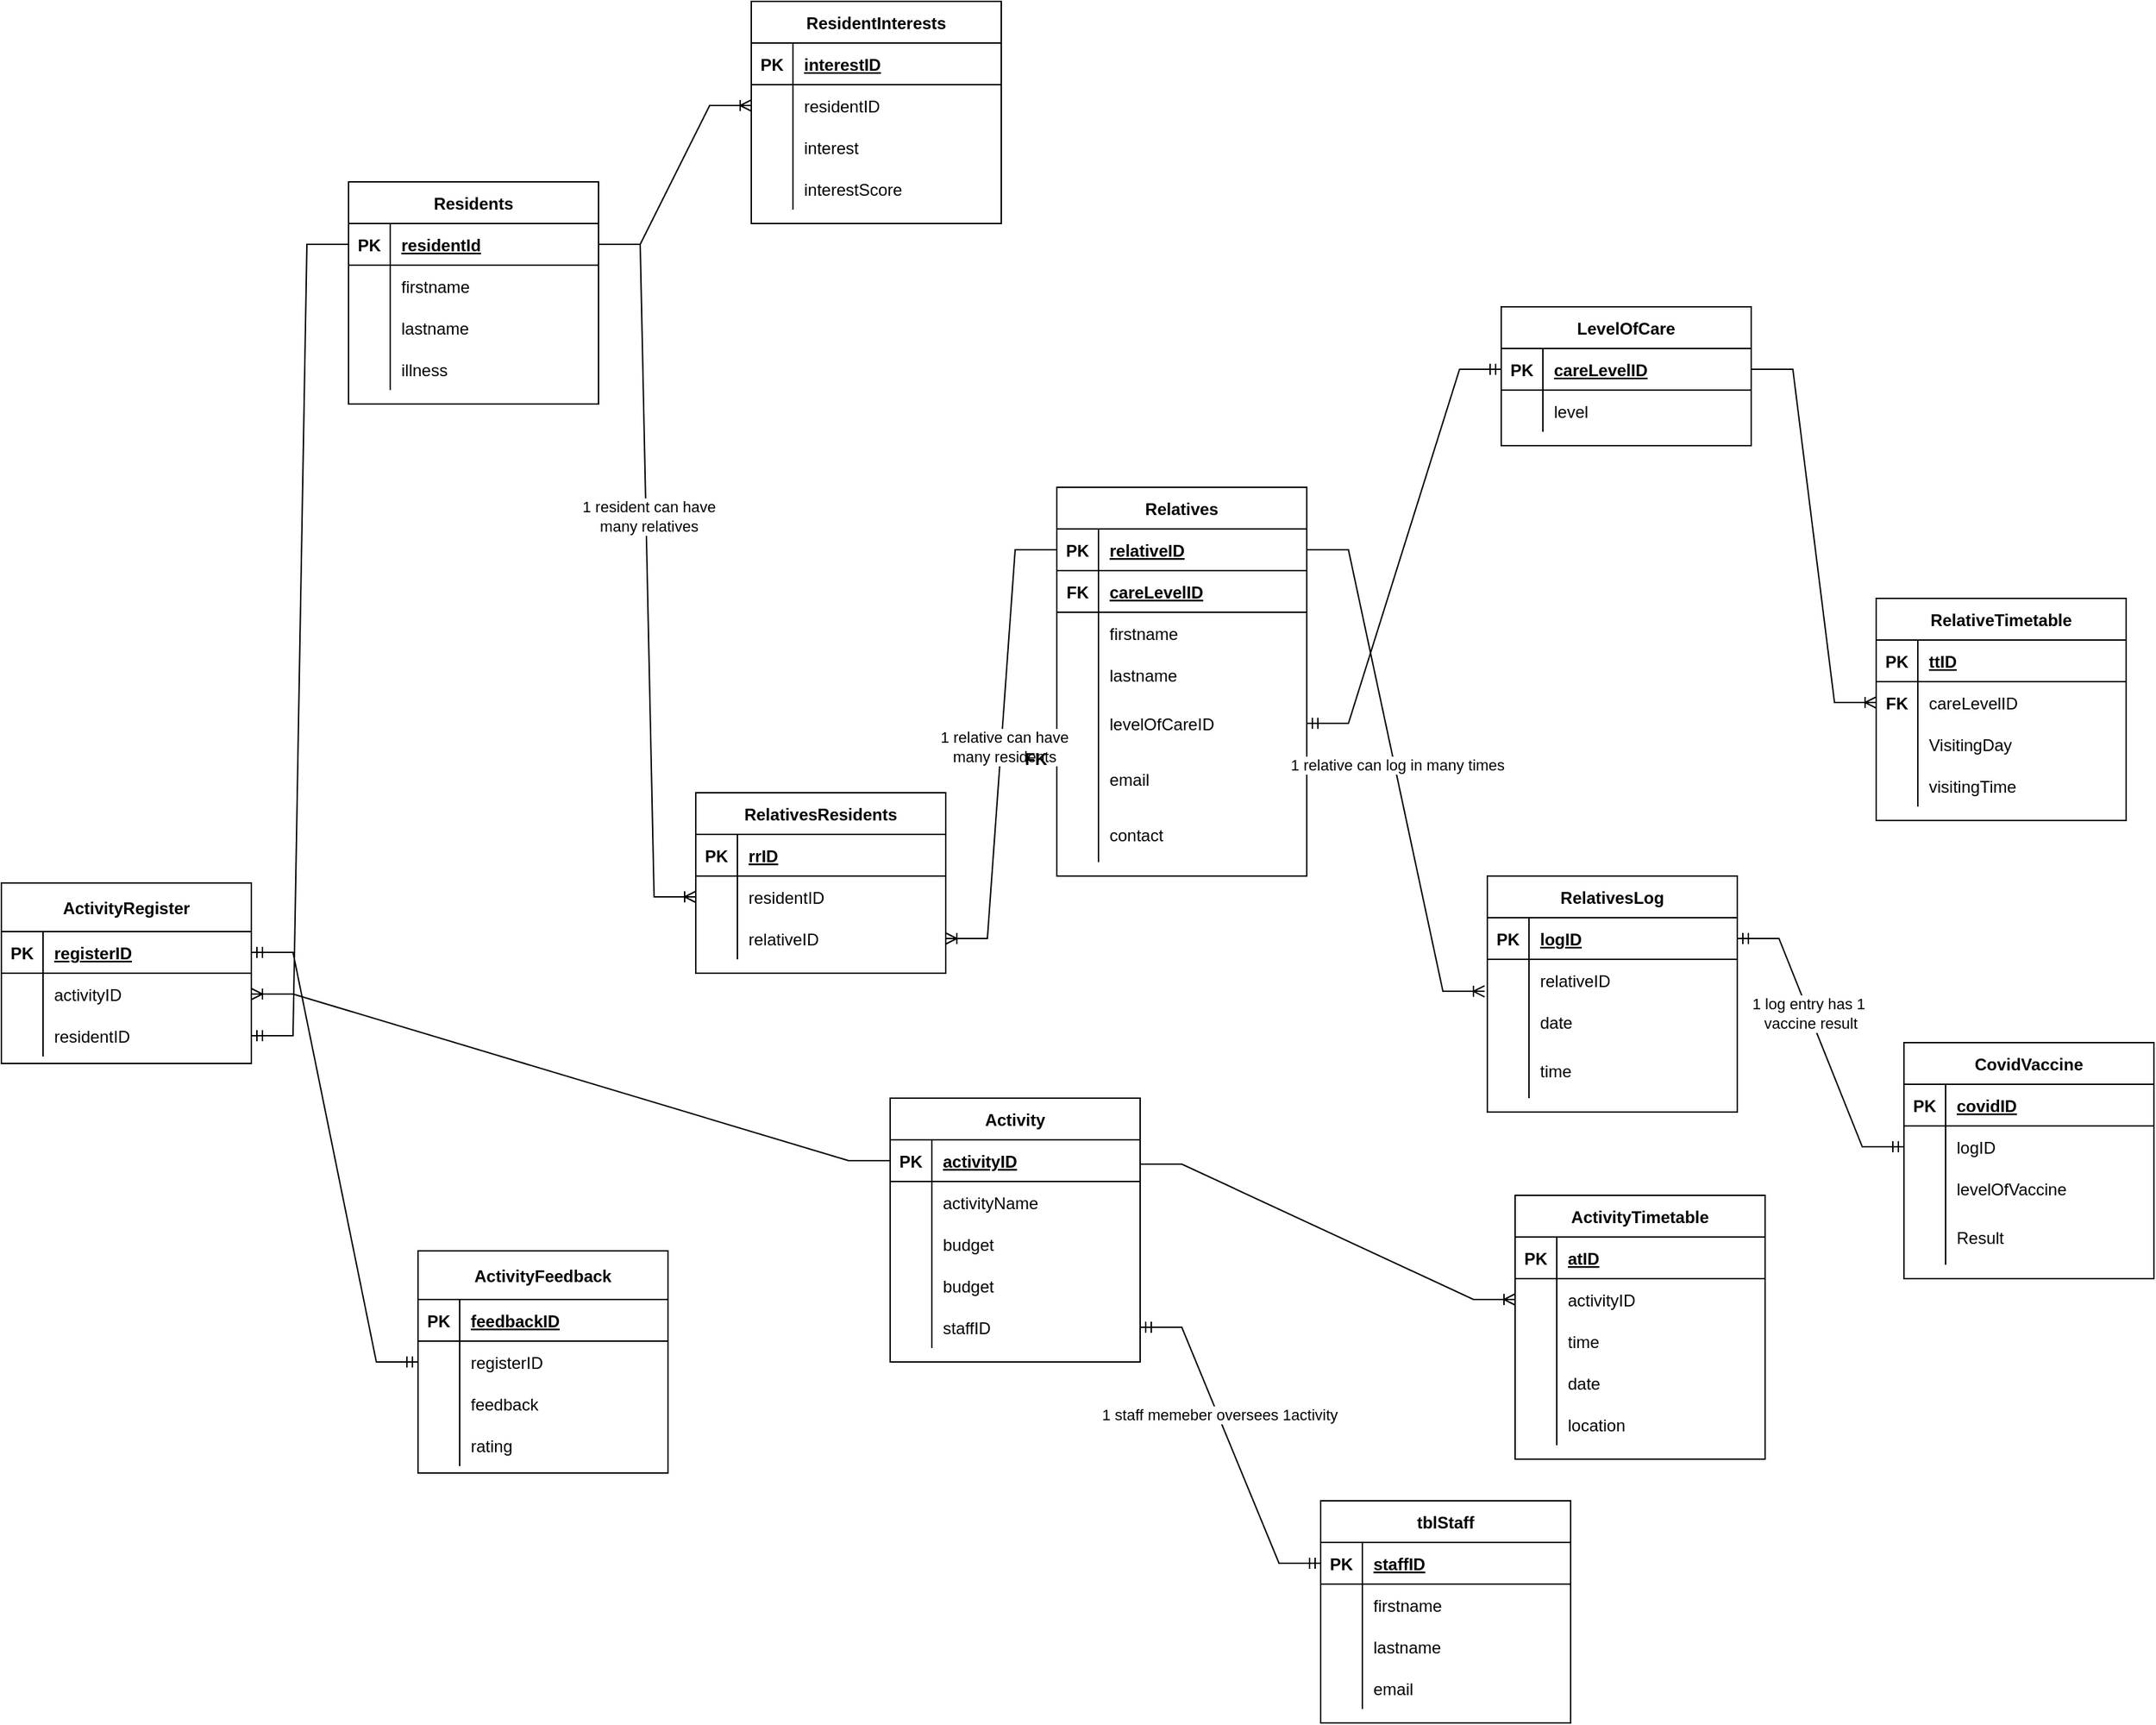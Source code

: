 <mxfile version="18.0.2" type="github">
  <diagram id="hHHGyHwPQkoU3AeZ_qxD" name="Page-1">
    <mxGraphModel dx="2523" dy="2138" grid="1" gridSize="10" guides="1" tooltips="1" connect="1" arrows="1" fold="1" page="1" pageScale="1" pageWidth="850" pageHeight="1100" math="0" shadow="0">
      <root>
        <mxCell id="0" />
        <mxCell id="1" parent="0" />
        <mxCell id="j7Q3uZVA26SBb0L14uCg-14" value="Relatives" style="shape=table;startSize=30;container=1;collapsible=1;childLayout=tableLayout;fixedRows=1;rowLines=0;fontStyle=1;align=center;resizeLast=1;" vertex="1" parent="1">
          <mxGeometry x="730" y="200" width="180" height="280" as="geometry" />
        </mxCell>
        <mxCell id="j7Q3uZVA26SBb0L14uCg-15" value="" style="shape=tableRow;horizontal=0;startSize=0;swimlaneHead=0;swimlaneBody=0;fillColor=none;collapsible=0;dropTarget=0;points=[[0,0.5],[1,0.5]];portConstraint=eastwest;top=0;left=0;right=0;bottom=1;" vertex="1" parent="j7Q3uZVA26SBb0L14uCg-14">
          <mxGeometry y="30" width="180" height="30" as="geometry" />
        </mxCell>
        <mxCell id="j7Q3uZVA26SBb0L14uCg-16" value="PK" style="shape=partialRectangle;connectable=0;fillColor=none;top=0;left=0;bottom=0;right=0;fontStyle=1;overflow=hidden;" vertex="1" parent="j7Q3uZVA26SBb0L14uCg-15">
          <mxGeometry width="30" height="30" as="geometry">
            <mxRectangle width="30" height="30" as="alternateBounds" />
          </mxGeometry>
        </mxCell>
        <mxCell id="j7Q3uZVA26SBb0L14uCg-17" value="relativeID" style="shape=partialRectangle;connectable=0;fillColor=none;top=0;left=0;bottom=0;right=0;align=left;spacingLeft=6;fontStyle=5;overflow=hidden;" vertex="1" parent="j7Q3uZVA26SBb0L14uCg-15">
          <mxGeometry x="30" width="150" height="30" as="geometry">
            <mxRectangle width="150" height="30" as="alternateBounds" />
          </mxGeometry>
        </mxCell>
        <mxCell id="j7Q3uZVA26SBb0L14uCg-89" value="" style="shape=tableRow;horizontal=0;startSize=0;swimlaneHead=0;swimlaneBody=0;fillColor=none;collapsible=0;dropTarget=0;points=[[0,0.5],[1,0.5]];portConstraint=eastwest;top=0;left=0;right=0;bottom=1;" vertex="1" parent="j7Q3uZVA26SBb0L14uCg-14">
          <mxGeometry y="60" width="180" height="30" as="geometry" />
        </mxCell>
        <mxCell id="j7Q3uZVA26SBb0L14uCg-90" value="FK" style="shape=partialRectangle;connectable=0;fillColor=none;top=0;left=0;bottom=0;right=0;fontStyle=1;overflow=hidden;" vertex="1" parent="j7Q3uZVA26SBb0L14uCg-89">
          <mxGeometry width="30" height="30" as="geometry">
            <mxRectangle width="30" height="30" as="alternateBounds" />
          </mxGeometry>
        </mxCell>
        <mxCell id="j7Q3uZVA26SBb0L14uCg-91" value="careLevelID" style="shape=partialRectangle;connectable=0;fillColor=none;top=0;left=0;bottom=0;right=0;align=left;spacingLeft=6;fontStyle=5;overflow=hidden;" vertex="1" parent="j7Q3uZVA26SBb0L14uCg-89">
          <mxGeometry x="30" width="150" height="30" as="geometry">
            <mxRectangle width="150" height="30" as="alternateBounds" />
          </mxGeometry>
        </mxCell>
        <mxCell id="j7Q3uZVA26SBb0L14uCg-18" value="" style="shape=tableRow;horizontal=0;startSize=0;swimlaneHead=0;swimlaneBody=0;fillColor=none;collapsible=0;dropTarget=0;points=[[0,0.5],[1,0.5]];portConstraint=eastwest;top=0;left=0;right=0;bottom=0;" vertex="1" parent="j7Q3uZVA26SBb0L14uCg-14">
          <mxGeometry y="90" width="180" height="30" as="geometry" />
        </mxCell>
        <mxCell id="j7Q3uZVA26SBb0L14uCg-19" value="" style="shape=partialRectangle;connectable=0;fillColor=none;top=0;left=0;bottom=0;right=0;editable=1;overflow=hidden;" vertex="1" parent="j7Q3uZVA26SBb0L14uCg-18">
          <mxGeometry width="30" height="30" as="geometry">
            <mxRectangle width="30" height="30" as="alternateBounds" />
          </mxGeometry>
        </mxCell>
        <mxCell id="j7Q3uZVA26SBb0L14uCg-20" value="firstname" style="shape=partialRectangle;connectable=0;fillColor=none;top=0;left=0;bottom=0;right=0;align=left;spacingLeft=6;overflow=hidden;" vertex="1" parent="j7Q3uZVA26SBb0L14uCg-18">
          <mxGeometry x="30" width="150" height="30" as="geometry">
            <mxRectangle width="150" height="30" as="alternateBounds" />
          </mxGeometry>
        </mxCell>
        <mxCell id="j7Q3uZVA26SBb0L14uCg-21" value="" style="shape=tableRow;horizontal=0;startSize=0;swimlaneHead=0;swimlaneBody=0;fillColor=none;collapsible=0;dropTarget=0;points=[[0,0.5],[1,0.5]];portConstraint=eastwest;top=0;left=0;right=0;bottom=0;" vertex="1" parent="j7Q3uZVA26SBb0L14uCg-14">
          <mxGeometry y="120" width="180" height="30" as="geometry" />
        </mxCell>
        <mxCell id="j7Q3uZVA26SBb0L14uCg-22" value="" style="shape=partialRectangle;connectable=0;fillColor=none;top=0;left=0;bottom=0;right=0;editable=1;overflow=hidden;" vertex="1" parent="j7Q3uZVA26SBb0L14uCg-21">
          <mxGeometry width="30" height="30" as="geometry">
            <mxRectangle width="30" height="30" as="alternateBounds" />
          </mxGeometry>
        </mxCell>
        <mxCell id="j7Q3uZVA26SBb0L14uCg-23" value="lastname" style="shape=partialRectangle;connectable=0;fillColor=none;top=0;left=0;bottom=0;right=0;align=left;spacingLeft=6;overflow=hidden;" vertex="1" parent="j7Q3uZVA26SBb0L14uCg-21">
          <mxGeometry x="30" width="150" height="30" as="geometry">
            <mxRectangle width="150" height="30" as="alternateBounds" />
          </mxGeometry>
        </mxCell>
        <mxCell id="j7Q3uZVA26SBb0L14uCg-24" value="" style="shape=tableRow;horizontal=0;startSize=0;swimlaneHead=0;swimlaneBody=0;fillColor=none;collapsible=0;dropTarget=0;points=[[0,0.5],[1,0.5]];portConstraint=eastwest;top=0;left=0;right=0;bottom=0;" vertex="1" parent="j7Q3uZVA26SBb0L14uCg-14">
          <mxGeometry y="150" width="180" height="40" as="geometry" />
        </mxCell>
        <mxCell id="j7Q3uZVA26SBb0L14uCg-25" value="" style="shape=partialRectangle;connectable=0;fillColor=none;top=0;left=0;bottom=0;right=0;editable=1;overflow=hidden;" vertex="1" parent="j7Q3uZVA26SBb0L14uCg-24">
          <mxGeometry width="30" height="40" as="geometry">
            <mxRectangle width="30" height="40" as="alternateBounds" />
          </mxGeometry>
        </mxCell>
        <mxCell id="j7Q3uZVA26SBb0L14uCg-26" value="levelOfCareID" style="shape=partialRectangle;connectable=0;fillColor=none;top=0;left=0;bottom=0;right=0;align=left;spacingLeft=6;overflow=hidden;" vertex="1" parent="j7Q3uZVA26SBb0L14uCg-24">
          <mxGeometry x="30" width="150" height="40" as="geometry">
            <mxRectangle width="150" height="40" as="alternateBounds" />
          </mxGeometry>
        </mxCell>
        <mxCell id="j7Q3uZVA26SBb0L14uCg-126" value="" style="shape=tableRow;horizontal=0;startSize=0;swimlaneHead=0;swimlaneBody=0;fillColor=none;collapsible=0;dropTarget=0;points=[[0,0.5],[1,0.5]];portConstraint=eastwest;top=0;left=0;right=0;bottom=0;" vertex="1" parent="j7Q3uZVA26SBb0L14uCg-14">
          <mxGeometry y="190" width="180" height="40" as="geometry" />
        </mxCell>
        <mxCell id="j7Q3uZVA26SBb0L14uCg-127" value="" style="shape=partialRectangle;connectable=0;fillColor=none;top=0;left=0;bottom=0;right=0;editable=1;overflow=hidden;" vertex="1" parent="j7Q3uZVA26SBb0L14uCg-126">
          <mxGeometry width="30" height="40" as="geometry">
            <mxRectangle width="30" height="40" as="alternateBounds" />
          </mxGeometry>
        </mxCell>
        <mxCell id="j7Q3uZVA26SBb0L14uCg-128" value="email" style="shape=partialRectangle;connectable=0;fillColor=none;top=0;left=0;bottom=0;right=0;align=left;spacingLeft=6;overflow=hidden;" vertex="1" parent="j7Q3uZVA26SBb0L14uCg-126">
          <mxGeometry x="30" width="150" height="40" as="geometry">
            <mxRectangle width="150" height="40" as="alternateBounds" />
          </mxGeometry>
        </mxCell>
        <mxCell id="j7Q3uZVA26SBb0L14uCg-129" value="" style="shape=tableRow;horizontal=0;startSize=0;swimlaneHead=0;swimlaneBody=0;fillColor=none;collapsible=0;dropTarget=0;points=[[0,0.5],[1,0.5]];portConstraint=eastwest;top=0;left=0;right=0;bottom=0;" vertex="1" parent="j7Q3uZVA26SBb0L14uCg-14">
          <mxGeometry y="230" width="180" height="40" as="geometry" />
        </mxCell>
        <mxCell id="j7Q3uZVA26SBb0L14uCg-130" value="" style="shape=partialRectangle;connectable=0;fillColor=none;top=0;left=0;bottom=0;right=0;editable=1;overflow=hidden;" vertex="1" parent="j7Q3uZVA26SBb0L14uCg-129">
          <mxGeometry width="30" height="40" as="geometry">
            <mxRectangle width="30" height="40" as="alternateBounds" />
          </mxGeometry>
        </mxCell>
        <mxCell id="j7Q3uZVA26SBb0L14uCg-131" value="contact" style="shape=partialRectangle;connectable=0;fillColor=none;top=0;left=0;bottom=0;right=0;align=left;spacingLeft=6;overflow=hidden;" vertex="1" parent="j7Q3uZVA26SBb0L14uCg-129">
          <mxGeometry x="30" width="150" height="40" as="geometry">
            <mxRectangle width="150" height="40" as="alternateBounds" />
          </mxGeometry>
        </mxCell>
        <mxCell id="j7Q3uZVA26SBb0L14uCg-27" value="RelativesResidents" style="shape=table;startSize=30;container=1;collapsible=1;childLayout=tableLayout;fixedRows=1;rowLines=0;fontStyle=1;align=center;resizeLast=1;" vertex="1" parent="1">
          <mxGeometry x="470" y="420" width="180" height="130" as="geometry" />
        </mxCell>
        <mxCell id="j7Q3uZVA26SBb0L14uCg-28" value="" style="shape=tableRow;horizontal=0;startSize=0;swimlaneHead=0;swimlaneBody=0;fillColor=none;collapsible=0;dropTarget=0;points=[[0,0.5],[1,0.5]];portConstraint=eastwest;top=0;left=0;right=0;bottom=1;" vertex="1" parent="j7Q3uZVA26SBb0L14uCg-27">
          <mxGeometry y="30" width="180" height="30" as="geometry" />
        </mxCell>
        <mxCell id="j7Q3uZVA26SBb0L14uCg-29" value="PK" style="shape=partialRectangle;connectable=0;fillColor=none;top=0;left=0;bottom=0;right=0;fontStyle=1;overflow=hidden;" vertex="1" parent="j7Q3uZVA26SBb0L14uCg-28">
          <mxGeometry width="30" height="30" as="geometry">
            <mxRectangle width="30" height="30" as="alternateBounds" />
          </mxGeometry>
        </mxCell>
        <mxCell id="j7Q3uZVA26SBb0L14uCg-30" value="rrID" style="shape=partialRectangle;connectable=0;fillColor=none;top=0;left=0;bottom=0;right=0;align=left;spacingLeft=6;fontStyle=5;overflow=hidden;" vertex="1" parent="j7Q3uZVA26SBb0L14uCg-28">
          <mxGeometry x="30" width="150" height="30" as="geometry">
            <mxRectangle width="150" height="30" as="alternateBounds" />
          </mxGeometry>
        </mxCell>
        <mxCell id="j7Q3uZVA26SBb0L14uCg-31" value="" style="shape=tableRow;horizontal=0;startSize=0;swimlaneHead=0;swimlaneBody=0;fillColor=none;collapsible=0;dropTarget=0;points=[[0,0.5],[1,0.5]];portConstraint=eastwest;top=0;left=0;right=0;bottom=0;" vertex="1" parent="j7Q3uZVA26SBb0L14uCg-27">
          <mxGeometry y="60" width="180" height="30" as="geometry" />
        </mxCell>
        <mxCell id="j7Q3uZVA26SBb0L14uCg-32" value="" style="shape=partialRectangle;connectable=0;fillColor=none;top=0;left=0;bottom=0;right=0;editable=1;overflow=hidden;" vertex="1" parent="j7Q3uZVA26SBb0L14uCg-31">
          <mxGeometry width="30" height="30" as="geometry">
            <mxRectangle width="30" height="30" as="alternateBounds" />
          </mxGeometry>
        </mxCell>
        <mxCell id="j7Q3uZVA26SBb0L14uCg-33" value="residentID" style="shape=partialRectangle;connectable=0;fillColor=none;top=0;left=0;bottom=0;right=0;align=left;spacingLeft=6;overflow=hidden;" vertex="1" parent="j7Q3uZVA26SBb0L14uCg-31">
          <mxGeometry x="30" width="150" height="30" as="geometry">
            <mxRectangle width="150" height="30" as="alternateBounds" />
          </mxGeometry>
        </mxCell>
        <mxCell id="j7Q3uZVA26SBb0L14uCg-34" value="" style="shape=tableRow;horizontal=0;startSize=0;swimlaneHead=0;swimlaneBody=0;fillColor=none;collapsible=0;dropTarget=0;points=[[0,0.5],[1,0.5]];portConstraint=eastwest;top=0;left=0;right=0;bottom=0;" vertex="1" parent="j7Q3uZVA26SBb0L14uCg-27">
          <mxGeometry y="90" width="180" height="30" as="geometry" />
        </mxCell>
        <mxCell id="j7Q3uZVA26SBb0L14uCg-35" value="" style="shape=partialRectangle;connectable=0;fillColor=none;top=0;left=0;bottom=0;right=0;editable=1;overflow=hidden;" vertex="1" parent="j7Q3uZVA26SBb0L14uCg-34">
          <mxGeometry width="30" height="30" as="geometry">
            <mxRectangle width="30" height="30" as="alternateBounds" />
          </mxGeometry>
        </mxCell>
        <mxCell id="j7Q3uZVA26SBb0L14uCg-36" value="relativeID" style="shape=partialRectangle;connectable=0;fillColor=none;top=0;left=0;bottom=0;right=0;align=left;spacingLeft=6;overflow=hidden;" vertex="1" parent="j7Q3uZVA26SBb0L14uCg-34">
          <mxGeometry x="30" width="150" height="30" as="geometry">
            <mxRectangle width="150" height="30" as="alternateBounds" />
          </mxGeometry>
        </mxCell>
        <mxCell id="j7Q3uZVA26SBb0L14uCg-40" value="" style="edgeStyle=entityRelationEdgeStyle;fontSize=12;html=1;endArrow=ERoneToMany;rounded=0;exitX=1;exitY=0.5;exitDx=0;exitDy=0;entryX=0;entryY=0.5;entryDx=0;entryDy=0;" edge="1" parent="1" source="j7Q3uZVA26SBb0L14uCg-182" target="j7Q3uZVA26SBb0L14uCg-31">
          <mxGeometry width="100" height="100" relative="1" as="geometry">
            <mxPoint x="410.0" y="25" as="sourcePoint" />
            <mxPoint x="470" y="400" as="targetPoint" />
          </mxGeometry>
        </mxCell>
        <mxCell id="j7Q3uZVA26SBb0L14uCg-42" value="1 resident can have &lt;br&gt;many relatives" style="edgeLabel;html=1;align=center;verticalAlign=middle;resizable=0;points=[];" vertex="1" connectable="0" parent="j7Q3uZVA26SBb0L14uCg-40">
          <mxGeometry x="-0.147" y="2" relative="1" as="geometry">
            <mxPoint as="offset" />
          </mxGeometry>
        </mxCell>
        <mxCell id="j7Q3uZVA26SBb0L14uCg-41" value="" style="edgeStyle=entityRelationEdgeStyle;fontSize=12;html=1;endArrow=ERoneToMany;rounded=0;exitX=0;exitY=0.5;exitDx=0;exitDy=0;" edge="1" parent="1" source="j7Q3uZVA26SBb0L14uCg-15" target="j7Q3uZVA26SBb0L14uCg-34">
          <mxGeometry width="100" height="100" relative="1" as="geometry">
            <mxPoint x="370" y="500" as="sourcePoint" />
            <mxPoint x="470" y="400" as="targetPoint" />
          </mxGeometry>
        </mxCell>
        <mxCell id="j7Q3uZVA26SBb0L14uCg-43" value="1 relative can have&lt;br&gt;many residents" style="edgeLabel;html=1;align=center;verticalAlign=middle;resizable=0;points=[];" vertex="1" connectable="0" parent="j7Q3uZVA26SBb0L14uCg-41">
          <mxGeometry x="0.006" y="2" relative="1" as="geometry">
            <mxPoint as="offset" />
          </mxGeometry>
        </mxCell>
        <mxCell id="j7Q3uZVA26SBb0L14uCg-44" value="RelativesLog" style="shape=table;startSize=30;container=1;collapsible=1;childLayout=tableLayout;fixedRows=1;rowLines=0;fontStyle=1;align=center;resizeLast=1;" vertex="1" parent="1">
          <mxGeometry x="1040" y="480" width="180" height="170" as="geometry" />
        </mxCell>
        <mxCell id="j7Q3uZVA26SBb0L14uCg-45" value="" style="shape=tableRow;horizontal=0;startSize=0;swimlaneHead=0;swimlaneBody=0;fillColor=none;collapsible=0;dropTarget=0;points=[[0,0.5],[1,0.5]];portConstraint=eastwest;top=0;left=0;right=0;bottom=1;" vertex="1" parent="j7Q3uZVA26SBb0L14uCg-44">
          <mxGeometry y="30" width="180" height="30" as="geometry" />
        </mxCell>
        <mxCell id="j7Q3uZVA26SBb0L14uCg-46" value="PK" style="shape=partialRectangle;connectable=0;fillColor=none;top=0;left=0;bottom=0;right=0;fontStyle=1;overflow=hidden;" vertex="1" parent="j7Q3uZVA26SBb0L14uCg-45">
          <mxGeometry width="30" height="30" as="geometry">
            <mxRectangle width="30" height="30" as="alternateBounds" />
          </mxGeometry>
        </mxCell>
        <mxCell id="j7Q3uZVA26SBb0L14uCg-47" value="logID" style="shape=partialRectangle;connectable=0;fillColor=none;top=0;left=0;bottom=0;right=0;align=left;spacingLeft=6;fontStyle=5;overflow=hidden;" vertex="1" parent="j7Q3uZVA26SBb0L14uCg-45">
          <mxGeometry x="30" width="150" height="30" as="geometry">
            <mxRectangle width="150" height="30" as="alternateBounds" />
          </mxGeometry>
        </mxCell>
        <mxCell id="j7Q3uZVA26SBb0L14uCg-48" value="" style="shape=tableRow;horizontal=0;startSize=0;swimlaneHead=0;swimlaneBody=0;fillColor=none;collapsible=0;dropTarget=0;points=[[0,0.5],[1,0.5]];portConstraint=eastwest;top=0;left=0;right=0;bottom=0;" vertex="1" parent="j7Q3uZVA26SBb0L14uCg-44">
          <mxGeometry y="60" width="180" height="30" as="geometry" />
        </mxCell>
        <mxCell id="j7Q3uZVA26SBb0L14uCg-49" value="" style="shape=partialRectangle;connectable=0;fillColor=none;top=0;left=0;bottom=0;right=0;editable=1;overflow=hidden;" vertex="1" parent="j7Q3uZVA26SBb0L14uCg-48">
          <mxGeometry width="30" height="30" as="geometry">
            <mxRectangle width="30" height="30" as="alternateBounds" />
          </mxGeometry>
        </mxCell>
        <mxCell id="j7Q3uZVA26SBb0L14uCg-50" value="relativeID" style="shape=partialRectangle;connectable=0;fillColor=none;top=0;left=0;bottom=0;right=0;align=left;spacingLeft=6;overflow=hidden;" vertex="1" parent="j7Q3uZVA26SBb0L14uCg-48">
          <mxGeometry x="30" width="150" height="30" as="geometry">
            <mxRectangle width="150" height="30" as="alternateBounds" />
          </mxGeometry>
        </mxCell>
        <mxCell id="j7Q3uZVA26SBb0L14uCg-51" value="" style="shape=tableRow;horizontal=0;startSize=0;swimlaneHead=0;swimlaneBody=0;fillColor=none;collapsible=0;dropTarget=0;points=[[0,0.5],[1,0.5]];portConstraint=eastwest;top=0;left=0;right=0;bottom=0;" vertex="1" parent="j7Q3uZVA26SBb0L14uCg-44">
          <mxGeometry y="90" width="180" height="30" as="geometry" />
        </mxCell>
        <mxCell id="j7Q3uZVA26SBb0L14uCg-52" value="" style="shape=partialRectangle;connectable=0;fillColor=none;top=0;left=0;bottom=0;right=0;editable=1;overflow=hidden;" vertex="1" parent="j7Q3uZVA26SBb0L14uCg-51">
          <mxGeometry width="30" height="30" as="geometry">
            <mxRectangle width="30" height="30" as="alternateBounds" />
          </mxGeometry>
        </mxCell>
        <mxCell id="j7Q3uZVA26SBb0L14uCg-53" value="date" style="shape=partialRectangle;connectable=0;fillColor=none;top=0;left=0;bottom=0;right=0;align=left;spacingLeft=6;overflow=hidden;" vertex="1" parent="j7Q3uZVA26SBb0L14uCg-51">
          <mxGeometry x="30" width="150" height="30" as="geometry">
            <mxRectangle width="150" height="30" as="alternateBounds" />
          </mxGeometry>
        </mxCell>
        <mxCell id="j7Q3uZVA26SBb0L14uCg-54" value="" style="shape=tableRow;horizontal=0;startSize=0;swimlaneHead=0;swimlaneBody=0;fillColor=none;collapsible=0;dropTarget=0;points=[[0,0.5],[1,0.5]];portConstraint=eastwest;top=0;left=0;right=0;bottom=0;" vertex="1" parent="j7Q3uZVA26SBb0L14uCg-44">
          <mxGeometry y="120" width="180" height="40" as="geometry" />
        </mxCell>
        <mxCell id="j7Q3uZVA26SBb0L14uCg-55" value="" style="shape=partialRectangle;connectable=0;fillColor=none;top=0;left=0;bottom=0;right=0;editable=1;overflow=hidden;" vertex="1" parent="j7Q3uZVA26SBb0L14uCg-54">
          <mxGeometry width="30" height="40" as="geometry">
            <mxRectangle width="30" height="40" as="alternateBounds" />
          </mxGeometry>
        </mxCell>
        <mxCell id="j7Q3uZVA26SBb0L14uCg-56" value="time" style="shape=partialRectangle;connectable=0;fillColor=none;top=0;left=0;bottom=0;right=0;align=left;spacingLeft=6;overflow=hidden;" vertex="1" parent="j7Q3uZVA26SBb0L14uCg-54">
          <mxGeometry x="30" width="150" height="40" as="geometry">
            <mxRectangle width="150" height="40" as="alternateBounds" />
          </mxGeometry>
        </mxCell>
        <mxCell id="j7Q3uZVA26SBb0L14uCg-58" value="" style="edgeStyle=entityRelationEdgeStyle;fontSize=12;html=1;endArrow=ERoneToMany;rounded=0;exitX=1;exitY=0.5;exitDx=0;exitDy=0;entryX=-0.011;entryY=0.767;entryDx=0;entryDy=0;entryPerimeter=0;" edge="1" parent="1" source="j7Q3uZVA26SBb0L14uCg-15" target="j7Q3uZVA26SBb0L14uCg-48">
          <mxGeometry width="100" height="100" relative="1" as="geometry">
            <mxPoint x="370" y="480" as="sourcePoint" />
            <mxPoint x="470" y="380" as="targetPoint" />
          </mxGeometry>
        </mxCell>
        <mxCell id="j7Q3uZVA26SBb0L14uCg-75" value="1 relative can log in many times" style="edgeLabel;html=1;align=center;verticalAlign=middle;resizable=0;points=[];" vertex="1" connectable="0" parent="j7Q3uZVA26SBb0L14uCg-58">
          <mxGeometry x="-0.021" y="2" relative="1" as="geometry">
            <mxPoint as="offset" />
          </mxGeometry>
        </mxCell>
        <mxCell id="j7Q3uZVA26SBb0L14uCg-60" value="CovidVaccine" style="shape=table;startSize=30;container=1;collapsible=1;childLayout=tableLayout;fixedRows=1;rowLines=0;fontStyle=1;align=center;resizeLast=1;" vertex="1" parent="1">
          <mxGeometry x="1340" y="600" width="180" height="170" as="geometry" />
        </mxCell>
        <mxCell id="j7Q3uZVA26SBb0L14uCg-61" value="" style="shape=tableRow;horizontal=0;startSize=0;swimlaneHead=0;swimlaneBody=0;fillColor=none;collapsible=0;dropTarget=0;points=[[0,0.5],[1,0.5]];portConstraint=eastwest;top=0;left=0;right=0;bottom=1;" vertex="1" parent="j7Q3uZVA26SBb0L14uCg-60">
          <mxGeometry y="30" width="180" height="30" as="geometry" />
        </mxCell>
        <mxCell id="j7Q3uZVA26SBb0L14uCg-62" value="PK" style="shape=partialRectangle;connectable=0;fillColor=none;top=0;left=0;bottom=0;right=0;fontStyle=1;overflow=hidden;" vertex="1" parent="j7Q3uZVA26SBb0L14uCg-61">
          <mxGeometry width="30" height="30" as="geometry">
            <mxRectangle width="30" height="30" as="alternateBounds" />
          </mxGeometry>
        </mxCell>
        <mxCell id="j7Q3uZVA26SBb0L14uCg-63" value="covidID" style="shape=partialRectangle;connectable=0;fillColor=none;top=0;left=0;bottom=0;right=0;align=left;spacingLeft=6;fontStyle=5;overflow=hidden;" vertex="1" parent="j7Q3uZVA26SBb0L14uCg-61">
          <mxGeometry x="30" width="150" height="30" as="geometry">
            <mxRectangle width="150" height="30" as="alternateBounds" />
          </mxGeometry>
        </mxCell>
        <mxCell id="j7Q3uZVA26SBb0L14uCg-64" value="" style="shape=tableRow;horizontal=0;startSize=0;swimlaneHead=0;swimlaneBody=0;fillColor=none;collapsible=0;dropTarget=0;points=[[0,0.5],[1,0.5]];portConstraint=eastwest;top=0;left=0;right=0;bottom=0;" vertex="1" parent="j7Q3uZVA26SBb0L14uCg-60">
          <mxGeometry y="60" width="180" height="30" as="geometry" />
        </mxCell>
        <mxCell id="j7Q3uZVA26SBb0L14uCg-65" value="" style="shape=partialRectangle;connectable=0;fillColor=none;top=0;left=0;bottom=0;right=0;editable=1;overflow=hidden;" vertex="1" parent="j7Q3uZVA26SBb0L14uCg-64">
          <mxGeometry width="30" height="30" as="geometry">
            <mxRectangle width="30" height="30" as="alternateBounds" />
          </mxGeometry>
        </mxCell>
        <mxCell id="j7Q3uZVA26SBb0L14uCg-66" value="logID" style="shape=partialRectangle;connectable=0;fillColor=none;top=0;left=0;bottom=0;right=0;align=left;spacingLeft=6;overflow=hidden;" vertex="1" parent="j7Q3uZVA26SBb0L14uCg-64">
          <mxGeometry x="30" width="150" height="30" as="geometry">
            <mxRectangle width="150" height="30" as="alternateBounds" />
          </mxGeometry>
        </mxCell>
        <mxCell id="j7Q3uZVA26SBb0L14uCg-67" value="" style="shape=tableRow;horizontal=0;startSize=0;swimlaneHead=0;swimlaneBody=0;fillColor=none;collapsible=0;dropTarget=0;points=[[0,0.5],[1,0.5]];portConstraint=eastwest;top=0;left=0;right=0;bottom=0;" vertex="1" parent="j7Q3uZVA26SBb0L14uCg-60">
          <mxGeometry y="90" width="180" height="30" as="geometry" />
        </mxCell>
        <mxCell id="j7Q3uZVA26SBb0L14uCg-68" value="" style="shape=partialRectangle;connectable=0;fillColor=none;top=0;left=0;bottom=0;right=0;editable=1;overflow=hidden;" vertex="1" parent="j7Q3uZVA26SBb0L14uCg-67">
          <mxGeometry width="30" height="30" as="geometry">
            <mxRectangle width="30" height="30" as="alternateBounds" />
          </mxGeometry>
        </mxCell>
        <mxCell id="j7Q3uZVA26SBb0L14uCg-69" value="levelOfVaccine" style="shape=partialRectangle;connectable=0;fillColor=none;top=0;left=0;bottom=0;right=0;align=left;spacingLeft=6;overflow=hidden;" vertex="1" parent="j7Q3uZVA26SBb0L14uCg-67">
          <mxGeometry x="30" width="150" height="30" as="geometry">
            <mxRectangle width="150" height="30" as="alternateBounds" />
          </mxGeometry>
        </mxCell>
        <mxCell id="j7Q3uZVA26SBb0L14uCg-70" value="" style="shape=tableRow;horizontal=0;startSize=0;swimlaneHead=0;swimlaneBody=0;fillColor=none;collapsible=0;dropTarget=0;points=[[0,0.5],[1,0.5]];portConstraint=eastwest;top=0;left=0;right=0;bottom=0;" vertex="1" parent="j7Q3uZVA26SBb0L14uCg-60">
          <mxGeometry y="120" width="180" height="40" as="geometry" />
        </mxCell>
        <mxCell id="j7Q3uZVA26SBb0L14uCg-71" value="" style="shape=partialRectangle;connectable=0;fillColor=none;top=0;left=0;bottom=0;right=0;editable=1;overflow=hidden;" vertex="1" parent="j7Q3uZVA26SBb0L14uCg-70">
          <mxGeometry width="30" height="40" as="geometry">
            <mxRectangle width="30" height="40" as="alternateBounds" />
          </mxGeometry>
        </mxCell>
        <mxCell id="j7Q3uZVA26SBb0L14uCg-72" value="Result" style="shape=partialRectangle;connectable=0;fillColor=none;top=0;left=0;bottom=0;right=0;align=left;spacingLeft=6;overflow=hidden;" vertex="1" parent="j7Q3uZVA26SBb0L14uCg-70">
          <mxGeometry x="30" width="150" height="40" as="geometry">
            <mxRectangle width="150" height="40" as="alternateBounds" />
          </mxGeometry>
        </mxCell>
        <mxCell id="j7Q3uZVA26SBb0L14uCg-73" value="" style="edgeStyle=entityRelationEdgeStyle;fontSize=12;html=1;endArrow=ERmandOne;startArrow=ERmandOne;rounded=0;exitX=1;exitY=0.5;exitDx=0;exitDy=0;entryX=0;entryY=0.5;entryDx=0;entryDy=0;" edge="1" parent="1" source="j7Q3uZVA26SBb0L14uCg-45" target="j7Q3uZVA26SBb0L14uCg-64">
          <mxGeometry width="100" height="100" relative="1" as="geometry">
            <mxPoint x="880" y="480" as="sourcePoint" />
            <mxPoint x="980" y="380" as="targetPoint" />
          </mxGeometry>
        </mxCell>
        <mxCell id="j7Q3uZVA26SBb0L14uCg-74" value="1 log entry has 1&lt;br&gt;&amp;nbsp;vaccine result" style="edgeLabel;html=1;align=center;verticalAlign=middle;resizable=0;points=[];" vertex="1" connectable="0" parent="j7Q3uZVA26SBb0L14uCg-73">
          <mxGeometry x="-0.216" y="-1" relative="1" as="geometry">
            <mxPoint x="1" as="offset" />
          </mxGeometry>
        </mxCell>
        <mxCell id="j7Q3uZVA26SBb0L14uCg-92" value="RelativeTimetable" style="shape=table;startSize=30;container=1;collapsible=1;childLayout=tableLayout;fixedRows=1;rowLines=0;fontStyle=1;align=center;resizeLast=1;" vertex="1" parent="1">
          <mxGeometry x="1320" y="280" width="180" height="160" as="geometry" />
        </mxCell>
        <mxCell id="j7Q3uZVA26SBb0L14uCg-93" value="" style="shape=tableRow;horizontal=0;startSize=0;swimlaneHead=0;swimlaneBody=0;fillColor=none;collapsible=0;dropTarget=0;points=[[0,0.5],[1,0.5]];portConstraint=eastwest;top=0;left=0;right=0;bottom=1;" vertex="1" parent="j7Q3uZVA26SBb0L14uCg-92">
          <mxGeometry y="30" width="180" height="30" as="geometry" />
        </mxCell>
        <mxCell id="j7Q3uZVA26SBb0L14uCg-94" value="PK" style="shape=partialRectangle;connectable=0;fillColor=none;top=0;left=0;bottom=0;right=0;fontStyle=1;overflow=hidden;" vertex="1" parent="j7Q3uZVA26SBb0L14uCg-93">
          <mxGeometry width="30" height="30" as="geometry">
            <mxRectangle width="30" height="30" as="alternateBounds" />
          </mxGeometry>
        </mxCell>
        <mxCell id="j7Q3uZVA26SBb0L14uCg-95" value="ttID" style="shape=partialRectangle;connectable=0;fillColor=none;top=0;left=0;bottom=0;right=0;align=left;spacingLeft=6;fontStyle=5;overflow=hidden;" vertex="1" parent="j7Q3uZVA26SBb0L14uCg-93">
          <mxGeometry x="30" width="150" height="30" as="geometry">
            <mxRectangle width="150" height="30" as="alternateBounds" />
          </mxGeometry>
        </mxCell>
        <mxCell id="j7Q3uZVA26SBb0L14uCg-99" value="" style="shape=tableRow;horizontal=0;startSize=0;swimlaneHead=0;swimlaneBody=0;fillColor=none;collapsible=0;dropTarget=0;points=[[0,0.5],[1,0.5]];portConstraint=eastwest;top=0;left=0;right=0;bottom=0;" vertex="1" parent="j7Q3uZVA26SBb0L14uCg-92">
          <mxGeometry y="60" width="180" height="30" as="geometry" />
        </mxCell>
        <mxCell id="j7Q3uZVA26SBb0L14uCg-100" value="" style="shape=partialRectangle;connectable=0;fillColor=none;top=0;left=0;bottom=0;right=0;editable=1;overflow=hidden;" vertex="1" parent="j7Q3uZVA26SBb0L14uCg-99">
          <mxGeometry width="30" height="30" as="geometry">
            <mxRectangle width="30" height="30" as="alternateBounds" />
          </mxGeometry>
        </mxCell>
        <mxCell id="j7Q3uZVA26SBb0L14uCg-101" value="careLevelID" style="shape=partialRectangle;connectable=0;fillColor=none;top=0;left=0;bottom=0;right=0;align=left;spacingLeft=6;overflow=hidden;" vertex="1" parent="j7Q3uZVA26SBb0L14uCg-99">
          <mxGeometry x="30" width="150" height="30" as="geometry">
            <mxRectangle width="150" height="30" as="alternateBounds" />
          </mxGeometry>
        </mxCell>
        <mxCell id="j7Q3uZVA26SBb0L14uCg-102" value="" style="shape=tableRow;horizontal=0;startSize=0;swimlaneHead=0;swimlaneBody=0;fillColor=none;collapsible=0;dropTarget=0;points=[[0,0.5],[1,0.5]];portConstraint=eastwest;top=0;left=0;right=0;bottom=0;" vertex="1" parent="j7Q3uZVA26SBb0L14uCg-92">
          <mxGeometry y="90" width="180" height="30" as="geometry" />
        </mxCell>
        <mxCell id="j7Q3uZVA26SBb0L14uCg-103" value="" style="shape=partialRectangle;connectable=0;fillColor=none;top=0;left=0;bottom=0;right=0;editable=1;overflow=hidden;" vertex="1" parent="j7Q3uZVA26SBb0L14uCg-102">
          <mxGeometry width="30" height="30" as="geometry">
            <mxRectangle width="30" height="30" as="alternateBounds" />
          </mxGeometry>
        </mxCell>
        <mxCell id="j7Q3uZVA26SBb0L14uCg-104" value="VisitingDay" style="shape=partialRectangle;connectable=0;fillColor=none;top=0;left=0;bottom=0;right=0;align=left;spacingLeft=6;overflow=hidden;" vertex="1" parent="j7Q3uZVA26SBb0L14uCg-102">
          <mxGeometry x="30" width="150" height="30" as="geometry">
            <mxRectangle width="150" height="30" as="alternateBounds" />
          </mxGeometry>
        </mxCell>
        <mxCell id="j7Q3uZVA26SBb0L14uCg-122" value="" style="shape=tableRow;horizontal=0;startSize=0;swimlaneHead=0;swimlaneBody=0;fillColor=none;collapsible=0;dropTarget=0;points=[[0,0.5],[1,0.5]];portConstraint=eastwest;top=0;left=0;right=0;bottom=0;" vertex="1" parent="j7Q3uZVA26SBb0L14uCg-92">
          <mxGeometry y="120" width="180" height="30" as="geometry" />
        </mxCell>
        <mxCell id="j7Q3uZVA26SBb0L14uCg-123" value="" style="shape=partialRectangle;connectable=0;fillColor=none;top=0;left=0;bottom=0;right=0;editable=1;overflow=hidden;" vertex="1" parent="j7Q3uZVA26SBb0L14uCg-122">
          <mxGeometry width="30" height="30" as="geometry">
            <mxRectangle width="30" height="30" as="alternateBounds" />
          </mxGeometry>
        </mxCell>
        <mxCell id="j7Q3uZVA26SBb0L14uCg-124" value="visitingTime" style="shape=partialRectangle;connectable=0;fillColor=none;top=0;left=0;bottom=0;right=0;align=left;spacingLeft=6;overflow=hidden;" vertex="1" parent="j7Q3uZVA26SBb0L14uCg-122">
          <mxGeometry x="30" width="150" height="30" as="geometry">
            <mxRectangle width="150" height="30" as="alternateBounds" />
          </mxGeometry>
        </mxCell>
        <mxCell id="j7Q3uZVA26SBb0L14uCg-105" value="LevelOfCare" style="shape=table;startSize=30;container=1;collapsible=1;childLayout=tableLayout;fixedRows=1;rowLines=0;fontStyle=1;align=center;resizeLast=1;" vertex="1" parent="1">
          <mxGeometry x="1050" y="70" width="180" height="100" as="geometry" />
        </mxCell>
        <mxCell id="j7Q3uZVA26SBb0L14uCg-106" value="" style="shape=tableRow;horizontal=0;startSize=0;swimlaneHead=0;swimlaneBody=0;fillColor=none;collapsible=0;dropTarget=0;points=[[0,0.5],[1,0.5]];portConstraint=eastwest;top=0;left=0;right=0;bottom=1;" vertex="1" parent="j7Q3uZVA26SBb0L14uCg-105">
          <mxGeometry y="30" width="180" height="30" as="geometry" />
        </mxCell>
        <mxCell id="j7Q3uZVA26SBb0L14uCg-107" value="PK" style="shape=partialRectangle;connectable=0;fillColor=none;top=0;left=0;bottom=0;right=0;fontStyle=1;overflow=hidden;" vertex="1" parent="j7Q3uZVA26SBb0L14uCg-106">
          <mxGeometry width="30" height="30" as="geometry">
            <mxRectangle width="30" height="30" as="alternateBounds" />
          </mxGeometry>
        </mxCell>
        <mxCell id="j7Q3uZVA26SBb0L14uCg-108" value="careLevelID" style="shape=partialRectangle;connectable=0;fillColor=none;top=0;left=0;bottom=0;right=0;align=left;spacingLeft=6;fontStyle=5;overflow=hidden;" vertex="1" parent="j7Q3uZVA26SBb0L14uCg-106">
          <mxGeometry x="30" width="150" height="30" as="geometry">
            <mxRectangle width="150" height="30" as="alternateBounds" />
          </mxGeometry>
        </mxCell>
        <mxCell id="j7Q3uZVA26SBb0L14uCg-109" value="" style="shape=tableRow;horizontal=0;startSize=0;swimlaneHead=0;swimlaneBody=0;fillColor=none;collapsible=0;dropTarget=0;points=[[0,0.5],[1,0.5]];portConstraint=eastwest;top=0;left=0;right=0;bottom=0;" vertex="1" parent="j7Q3uZVA26SBb0L14uCg-105">
          <mxGeometry y="60" width="180" height="30" as="geometry" />
        </mxCell>
        <mxCell id="j7Q3uZVA26SBb0L14uCg-110" value="" style="shape=partialRectangle;connectable=0;fillColor=none;top=0;left=0;bottom=0;right=0;editable=1;overflow=hidden;" vertex="1" parent="j7Q3uZVA26SBb0L14uCg-109">
          <mxGeometry width="30" height="30" as="geometry">
            <mxRectangle width="30" height="30" as="alternateBounds" />
          </mxGeometry>
        </mxCell>
        <mxCell id="j7Q3uZVA26SBb0L14uCg-111" value="level" style="shape=partialRectangle;connectable=0;fillColor=none;top=0;left=0;bottom=0;right=0;align=left;spacingLeft=6;overflow=hidden;" vertex="1" parent="j7Q3uZVA26SBb0L14uCg-109">
          <mxGeometry x="30" width="150" height="30" as="geometry">
            <mxRectangle width="150" height="30" as="alternateBounds" />
          </mxGeometry>
        </mxCell>
        <mxCell id="j7Q3uZVA26SBb0L14uCg-119" value="" style="edgeStyle=entityRelationEdgeStyle;fontSize=12;html=1;endArrow=ERmandOne;startArrow=ERmandOne;rounded=0;entryX=0;entryY=0.5;entryDx=0;entryDy=0;" edge="1" parent="1" source="j7Q3uZVA26SBb0L14uCg-24" target="j7Q3uZVA26SBb0L14uCg-106">
          <mxGeometry width="100" height="100" relative="1" as="geometry">
            <mxPoint x="630" y="220" as="sourcePoint" />
            <mxPoint x="730" y="120" as="targetPoint" />
          </mxGeometry>
        </mxCell>
        <mxCell id="j7Q3uZVA26SBb0L14uCg-120" value="FK" style="shape=partialRectangle;connectable=0;fillColor=none;top=0;left=0;bottom=0;right=0;fontStyle=1;overflow=hidden;" vertex="1" parent="1">
          <mxGeometry x="700" y="380" width="30" height="30" as="geometry">
            <mxRectangle width="30" height="30" as="alternateBounds" />
          </mxGeometry>
        </mxCell>
        <mxCell id="j7Q3uZVA26SBb0L14uCg-121" value="FK" style="shape=partialRectangle;connectable=0;fillColor=none;top=0;left=0;bottom=0;right=0;fontStyle=1;overflow=hidden;" vertex="1" parent="1">
          <mxGeometry x="1320" y="340" width="30" height="30" as="geometry">
            <mxRectangle width="30" height="30" as="alternateBounds" />
          </mxGeometry>
        </mxCell>
        <mxCell id="j7Q3uZVA26SBb0L14uCg-125" value="" style="edgeStyle=entityRelationEdgeStyle;fontSize=12;html=1;endArrow=ERoneToMany;rounded=0;exitX=1;exitY=0.5;exitDx=0;exitDy=0;entryX=0;entryY=0.5;entryDx=0;entryDy=0;" edge="1" parent="1" source="j7Q3uZVA26SBb0L14uCg-106" target="j7Q3uZVA26SBb0L14uCg-99">
          <mxGeometry width="100" height="100" relative="1" as="geometry">
            <mxPoint x="790" y="380" as="sourcePoint" />
            <mxPoint x="1180" y="310" as="targetPoint" />
          </mxGeometry>
        </mxCell>
        <mxCell id="j7Q3uZVA26SBb0L14uCg-132" value="Activity" style="shape=table;startSize=30;container=1;collapsible=1;childLayout=tableLayout;fixedRows=1;rowLines=0;fontStyle=1;align=center;resizeLast=1;" vertex="1" parent="1">
          <mxGeometry x="610" y="640" width="180" height="190" as="geometry" />
        </mxCell>
        <mxCell id="j7Q3uZVA26SBb0L14uCg-133" value="" style="shape=tableRow;horizontal=0;startSize=0;swimlaneHead=0;swimlaneBody=0;fillColor=none;collapsible=0;dropTarget=0;points=[[0,0.5],[1,0.5]];portConstraint=eastwest;top=0;left=0;right=0;bottom=1;" vertex="1" parent="j7Q3uZVA26SBb0L14uCg-132">
          <mxGeometry y="30" width="180" height="30" as="geometry" />
        </mxCell>
        <mxCell id="j7Q3uZVA26SBb0L14uCg-134" value="PK" style="shape=partialRectangle;connectable=0;fillColor=none;top=0;left=0;bottom=0;right=0;fontStyle=1;overflow=hidden;" vertex="1" parent="j7Q3uZVA26SBb0L14uCg-133">
          <mxGeometry width="30" height="30" as="geometry">
            <mxRectangle width="30" height="30" as="alternateBounds" />
          </mxGeometry>
        </mxCell>
        <mxCell id="j7Q3uZVA26SBb0L14uCg-135" value="activityID" style="shape=partialRectangle;connectable=0;fillColor=none;top=0;left=0;bottom=0;right=0;align=left;spacingLeft=6;fontStyle=5;overflow=hidden;" vertex="1" parent="j7Q3uZVA26SBb0L14uCg-133">
          <mxGeometry x="30" width="150" height="30" as="geometry">
            <mxRectangle width="150" height="30" as="alternateBounds" />
          </mxGeometry>
        </mxCell>
        <mxCell id="j7Q3uZVA26SBb0L14uCg-136" value="" style="shape=tableRow;horizontal=0;startSize=0;swimlaneHead=0;swimlaneBody=0;fillColor=none;collapsible=0;dropTarget=0;points=[[0,0.5],[1,0.5]];portConstraint=eastwest;top=0;left=0;right=0;bottom=0;" vertex="1" parent="j7Q3uZVA26SBb0L14uCg-132">
          <mxGeometry y="60" width="180" height="30" as="geometry" />
        </mxCell>
        <mxCell id="j7Q3uZVA26SBb0L14uCg-137" value="" style="shape=partialRectangle;connectable=0;fillColor=none;top=0;left=0;bottom=0;right=0;editable=1;overflow=hidden;" vertex="1" parent="j7Q3uZVA26SBb0L14uCg-136">
          <mxGeometry width="30" height="30" as="geometry">
            <mxRectangle width="30" height="30" as="alternateBounds" />
          </mxGeometry>
        </mxCell>
        <mxCell id="j7Q3uZVA26SBb0L14uCg-138" value="activityName" style="shape=partialRectangle;connectable=0;fillColor=none;top=0;left=0;bottom=0;right=0;align=left;spacingLeft=6;overflow=hidden;" vertex="1" parent="j7Q3uZVA26SBb0L14uCg-136">
          <mxGeometry x="30" width="150" height="30" as="geometry">
            <mxRectangle width="150" height="30" as="alternateBounds" />
          </mxGeometry>
        </mxCell>
        <mxCell id="j7Q3uZVA26SBb0L14uCg-139" value="" style="shape=tableRow;horizontal=0;startSize=0;swimlaneHead=0;swimlaneBody=0;fillColor=none;collapsible=0;dropTarget=0;points=[[0,0.5],[1,0.5]];portConstraint=eastwest;top=0;left=0;right=0;bottom=0;" vertex="1" parent="j7Q3uZVA26SBb0L14uCg-132">
          <mxGeometry y="90" width="180" height="30" as="geometry" />
        </mxCell>
        <mxCell id="j7Q3uZVA26SBb0L14uCg-140" value="" style="shape=partialRectangle;connectable=0;fillColor=none;top=0;left=0;bottom=0;right=0;editable=1;overflow=hidden;" vertex="1" parent="j7Q3uZVA26SBb0L14uCg-139">
          <mxGeometry width="30" height="30" as="geometry">
            <mxRectangle width="30" height="30" as="alternateBounds" />
          </mxGeometry>
        </mxCell>
        <mxCell id="j7Q3uZVA26SBb0L14uCg-141" value="budget" style="shape=partialRectangle;connectable=0;fillColor=none;top=0;left=0;bottom=0;right=0;align=left;spacingLeft=6;overflow=hidden;" vertex="1" parent="j7Q3uZVA26SBb0L14uCg-139">
          <mxGeometry x="30" width="150" height="30" as="geometry">
            <mxRectangle width="150" height="30" as="alternateBounds" />
          </mxGeometry>
        </mxCell>
        <mxCell id="j7Q3uZVA26SBb0L14uCg-142" value="" style="shape=tableRow;horizontal=0;startSize=0;swimlaneHead=0;swimlaneBody=0;fillColor=none;collapsible=0;dropTarget=0;points=[[0,0.5],[1,0.5]];portConstraint=eastwest;top=0;left=0;right=0;bottom=0;" vertex="1" parent="j7Q3uZVA26SBb0L14uCg-132">
          <mxGeometry y="120" width="180" height="30" as="geometry" />
        </mxCell>
        <mxCell id="j7Q3uZVA26SBb0L14uCg-143" value="" style="shape=partialRectangle;connectable=0;fillColor=none;top=0;left=0;bottom=0;right=0;editable=1;overflow=hidden;" vertex="1" parent="j7Q3uZVA26SBb0L14uCg-142">
          <mxGeometry width="30" height="30" as="geometry">
            <mxRectangle width="30" height="30" as="alternateBounds" />
          </mxGeometry>
        </mxCell>
        <mxCell id="j7Q3uZVA26SBb0L14uCg-144" value="budget" style="shape=partialRectangle;connectable=0;fillColor=none;top=0;left=0;bottom=0;right=0;align=left;spacingLeft=6;overflow=hidden;" vertex="1" parent="j7Q3uZVA26SBb0L14uCg-142">
          <mxGeometry x="30" width="150" height="30" as="geometry">
            <mxRectangle width="150" height="30" as="alternateBounds" />
          </mxGeometry>
        </mxCell>
        <mxCell id="j7Q3uZVA26SBb0L14uCg-235" value="" style="shape=tableRow;horizontal=0;startSize=0;swimlaneHead=0;swimlaneBody=0;fillColor=none;collapsible=0;dropTarget=0;points=[[0,0.5],[1,0.5]];portConstraint=eastwest;top=0;left=0;right=0;bottom=0;" vertex="1" parent="j7Q3uZVA26SBb0L14uCg-132">
          <mxGeometry y="150" width="180" height="30" as="geometry" />
        </mxCell>
        <mxCell id="j7Q3uZVA26SBb0L14uCg-236" value="" style="shape=partialRectangle;connectable=0;fillColor=none;top=0;left=0;bottom=0;right=0;editable=1;overflow=hidden;" vertex="1" parent="j7Q3uZVA26SBb0L14uCg-235">
          <mxGeometry width="30" height="30" as="geometry">
            <mxRectangle width="30" height="30" as="alternateBounds" />
          </mxGeometry>
        </mxCell>
        <mxCell id="j7Q3uZVA26SBb0L14uCg-237" value="staffID" style="shape=partialRectangle;connectable=0;fillColor=none;top=0;left=0;bottom=0;right=0;align=left;spacingLeft=6;overflow=hidden;" vertex="1" parent="j7Q3uZVA26SBb0L14uCg-235">
          <mxGeometry x="30" width="150" height="30" as="geometry">
            <mxRectangle width="150" height="30" as="alternateBounds" />
          </mxGeometry>
        </mxCell>
        <mxCell id="j7Q3uZVA26SBb0L14uCg-145" value="ActivityTimetable" style="shape=table;startSize=30;container=1;collapsible=1;childLayout=tableLayout;fixedRows=1;rowLines=0;fontStyle=1;align=center;resizeLast=1;" vertex="1" parent="1">
          <mxGeometry x="1060" y="710" width="180" height="190" as="geometry" />
        </mxCell>
        <mxCell id="j7Q3uZVA26SBb0L14uCg-146" value="" style="shape=tableRow;horizontal=0;startSize=0;swimlaneHead=0;swimlaneBody=0;fillColor=none;collapsible=0;dropTarget=0;points=[[0,0.5],[1,0.5]];portConstraint=eastwest;top=0;left=0;right=0;bottom=1;" vertex="1" parent="j7Q3uZVA26SBb0L14uCg-145">
          <mxGeometry y="30" width="180" height="30" as="geometry" />
        </mxCell>
        <mxCell id="j7Q3uZVA26SBb0L14uCg-147" value="PK" style="shape=partialRectangle;connectable=0;fillColor=none;top=0;left=0;bottom=0;right=0;fontStyle=1;overflow=hidden;" vertex="1" parent="j7Q3uZVA26SBb0L14uCg-146">
          <mxGeometry width="30" height="30" as="geometry">
            <mxRectangle width="30" height="30" as="alternateBounds" />
          </mxGeometry>
        </mxCell>
        <mxCell id="j7Q3uZVA26SBb0L14uCg-148" value="atID" style="shape=partialRectangle;connectable=0;fillColor=none;top=0;left=0;bottom=0;right=0;align=left;spacingLeft=6;fontStyle=5;overflow=hidden;" vertex="1" parent="j7Q3uZVA26SBb0L14uCg-146">
          <mxGeometry x="30" width="150" height="30" as="geometry">
            <mxRectangle width="150" height="30" as="alternateBounds" />
          </mxGeometry>
        </mxCell>
        <mxCell id="j7Q3uZVA26SBb0L14uCg-149" value="" style="shape=tableRow;horizontal=0;startSize=0;swimlaneHead=0;swimlaneBody=0;fillColor=none;collapsible=0;dropTarget=0;points=[[0,0.5],[1,0.5]];portConstraint=eastwest;top=0;left=0;right=0;bottom=0;" vertex="1" parent="j7Q3uZVA26SBb0L14uCg-145">
          <mxGeometry y="60" width="180" height="30" as="geometry" />
        </mxCell>
        <mxCell id="j7Q3uZVA26SBb0L14uCg-150" value="" style="shape=partialRectangle;connectable=0;fillColor=none;top=0;left=0;bottom=0;right=0;editable=1;overflow=hidden;" vertex="1" parent="j7Q3uZVA26SBb0L14uCg-149">
          <mxGeometry width="30" height="30" as="geometry">
            <mxRectangle width="30" height="30" as="alternateBounds" />
          </mxGeometry>
        </mxCell>
        <mxCell id="j7Q3uZVA26SBb0L14uCg-151" value="activityID" style="shape=partialRectangle;connectable=0;fillColor=none;top=0;left=0;bottom=0;right=0;align=left;spacingLeft=6;overflow=hidden;" vertex="1" parent="j7Q3uZVA26SBb0L14uCg-149">
          <mxGeometry x="30" width="150" height="30" as="geometry">
            <mxRectangle width="150" height="30" as="alternateBounds" />
          </mxGeometry>
        </mxCell>
        <mxCell id="j7Q3uZVA26SBb0L14uCg-152" value="" style="shape=tableRow;horizontal=0;startSize=0;swimlaneHead=0;swimlaneBody=0;fillColor=none;collapsible=0;dropTarget=0;points=[[0,0.5],[1,0.5]];portConstraint=eastwest;top=0;left=0;right=0;bottom=0;" vertex="1" parent="j7Q3uZVA26SBb0L14uCg-145">
          <mxGeometry y="90" width="180" height="30" as="geometry" />
        </mxCell>
        <mxCell id="j7Q3uZVA26SBb0L14uCg-153" value="" style="shape=partialRectangle;connectable=0;fillColor=none;top=0;left=0;bottom=0;right=0;editable=1;overflow=hidden;" vertex="1" parent="j7Q3uZVA26SBb0L14uCg-152">
          <mxGeometry width="30" height="30" as="geometry">
            <mxRectangle width="30" height="30" as="alternateBounds" />
          </mxGeometry>
        </mxCell>
        <mxCell id="j7Q3uZVA26SBb0L14uCg-154" value="time" style="shape=partialRectangle;connectable=0;fillColor=none;top=0;left=0;bottom=0;right=0;align=left;spacingLeft=6;overflow=hidden;" vertex="1" parent="j7Q3uZVA26SBb0L14uCg-152">
          <mxGeometry x="30" width="150" height="30" as="geometry">
            <mxRectangle width="150" height="30" as="alternateBounds" />
          </mxGeometry>
        </mxCell>
        <mxCell id="j7Q3uZVA26SBb0L14uCg-155" value="" style="shape=tableRow;horizontal=0;startSize=0;swimlaneHead=0;swimlaneBody=0;fillColor=none;collapsible=0;dropTarget=0;points=[[0,0.5],[1,0.5]];portConstraint=eastwest;top=0;left=0;right=0;bottom=0;" vertex="1" parent="j7Q3uZVA26SBb0L14uCg-145">
          <mxGeometry y="120" width="180" height="30" as="geometry" />
        </mxCell>
        <mxCell id="j7Q3uZVA26SBb0L14uCg-156" value="" style="shape=partialRectangle;connectable=0;fillColor=none;top=0;left=0;bottom=0;right=0;editable=1;overflow=hidden;" vertex="1" parent="j7Q3uZVA26SBb0L14uCg-155">
          <mxGeometry width="30" height="30" as="geometry">
            <mxRectangle width="30" height="30" as="alternateBounds" />
          </mxGeometry>
        </mxCell>
        <mxCell id="j7Q3uZVA26SBb0L14uCg-157" value="date" style="shape=partialRectangle;connectable=0;fillColor=none;top=0;left=0;bottom=0;right=0;align=left;spacingLeft=6;overflow=hidden;" vertex="1" parent="j7Q3uZVA26SBb0L14uCg-155">
          <mxGeometry x="30" width="150" height="30" as="geometry">
            <mxRectangle width="150" height="30" as="alternateBounds" />
          </mxGeometry>
        </mxCell>
        <mxCell id="j7Q3uZVA26SBb0L14uCg-158" value="" style="shape=tableRow;horizontal=0;startSize=0;swimlaneHead=0;swimlaneBody=0;fillColor=none;collapsible=0;dropTarget=0;points=[[0,0.5],[1,0.5]];portConstraint=eastwest;top=0;left=0;right=0;bottom=0;" vertex="1" parent="j7Q3uZVA26SBb0L14uCg-145">
          <mxGeometry y="150" width="180" height="30" as="geometry" />
        </mxCell>
        <mxCell id="j7Q3uZVA26SBb0L14uCg-159" value="" style="shape=partialRectangle;connectable=0;fillColor=none;top=0;left=0;bottom=0;right=0;editable=1;overflow=hidden;" vertex="1" parent="j7Q3uZVA26SBb0L14uCg-158">
          <mxGeometry width="30" height="30" as="geometry">
            <mxRectangle width="30" height="30" as="alternateBounds" />
          </mxGeometry>
        </mxCell>
        <mxCell id="j7Q3uZVA26SBb0L14uCg-160" value="location" style="shape=partialRectangle;connectable=0;fillColor=none;top=0;left=0;bottom=0;right=0;align=left;spacingLeft=6;overflow=hidden;" vertex="1" parent="j7Q3uZVA26SBb0L14uCg-158">
          <mxGeometry x="30" width="150" height="30" as="geometry">
            <mxRectangle width="150" height="30" as="alternateBounds" />
          </mxGeometry>
        </mxCell>
        <mxCell id="j7Q3uZVA26SBb0L14uCg-161" value="" style="edgeStyle=entityRelationEdgeStyle;fontSize=12;html=1;endArrow=ERoneToMany;rounded=0;exitX=1;exitY=0.25;exitDx=0;exitDy=0;entryX=0;entryY=0.5;entryDx=0;entryDy=0;" edge="1" parent="1" source="j7Q3uZVA26SBb0L14uCg-132" target="j7Q3uZVA26SBb0L14uCg-149">
          <mxGeometry width="100" height="100" relative="1" as="geometry">
            <mxPoint x="840" y="650" as="sourcePoint" />
            <mxPoint x="940" y="550" as="targetPoint" />
          </mxGeometry>
        </mxCell>
        <mxCell id="j7Q3uZVA26SBb0L14uCg-162" value="ActivityRegister" style="shape=table;startSize=35;container=1;collapsible=1;childLayout=tableLayout;fixedRows=1;rowLines=0;fontStyle=1;align=center;resizeLast=1;" vertex="1" parent="1">
          <mxGeometry x="-30" y="485" width="180" height="130" as="geometry" />
        </mxCell>
        <mxCell id="j7Q3uZVA26SBb0L14uCg-163" value="" style="shape=tableRow;horizontal=0;startSize=0;swimlaneHead=0;swimlaneBody=0;fillColor=none;collapsible=0;dropTarget=0;points=[[0,0.5],[1,0.5]];portConstraint=eastwest;top=0;left=0;right=0;bottom=1;" vertex="1" parent="j7Q3uZVA26SBb0L14uCg-162">
          <mxGeometry y="35" width="180" height="30" as="geometry" />
        </mxCell>
        <mxCell id="j7Q3uZVA26SBb0L14uCg-164" value="PK" style="shape=partialRectangle;connectable=0;fillColor=none;top=0;left=0;bottom=0;right=0;fontStyle=1;overflow=hidden;" vertex="1" parent="j7Q3uZVA26SBb0L14uCg-163">
          <mxGeometry width="30" height="30" as="geometry">
            <mxRectangle width="30" height="30" as="alternateBounds" />
          </mxGeometry>
        </mxCell>
        <mxCell id="j7Q3uZVA26SBb0L14uCg-165" value="registerID" style="shape=partialRectangle;connectable=0;fillColor=none;top=0;left=0;bottom=0;right=0;align=left;spacingLeft=6;fontStyle=5;overflow=hidden;" vertex="1" parent="j7Q3uZVA26SBb0L14uCg-163">
          <mxGeometry x="30" width="150" height="30" as="geometry">
            <mxRectangle width="150" height="30" as="alternateBounds" />
          </mxGeometry>
        </mxCell>
        <mxCell id="j7Q3uZVA26SBb0L14uCg-166" value="" style="shape=tableRow;horizontal=0;startSize=0;swimlaneHead=0;swimlaneBody=0;fillColor=none;collapsible=0;dropTarget=0;points=[[0,0.5],[1,0.5]];portConstraint=eastwest;top=0;left=0;right=0;bottom=0;" vertex="1" parent="j7Q3uZVA26SBb0L14uCg-162">
          <mxGeometry y="65" width="180" height="30" as="geometry" />
        </mxCell>
        <mxCell id="j7Q3uZVA26SBb0L14uCg-167" value="" style="shape=partialRectangle;connectable=0;fillColor=none;top=0;left=0;bottom=0;right=0;editable=1;overflow=hidden;" vertex="1" parent="j7Q3uZVA26SBb0L14uCg-166">
          <mxGeometry width="30" height="30" as="geometry">
            <mxRectangle width="30" height="30" as="alternateBounds" />
          </mxGeometry>
        </mxCell>
        <mxCell id="j7Q3uZVA26SBb0L14uCg-168" value="activityID" style="shape=partialRectangle;connectable=0;fillColor=none;top=0;left=0;bottom=0;right=0;align=left;spacingLeft=6;overflow=hidden;" vertex="1" parent="j7Q3uZVA26SBb0L14uCg-166">
          <mxGeometry x="30" width="150" height="30" as="geometry">
            <mxRectangle width="150" height="30" as="alternateBounds" />
          </mxGeometry>
        </mxCell>
        <mxCell id="j7Q3uZVA26SBb0L14uCg-169" value="" style="shape=tableRow;horizontal=0;startSize=0;swimlaneHead=0;swimlaneBody=0;fillColor=none;collapsible=0;dropTarget=0;points=[[0,0.5],[1,0.5]];portConstraint=eastwest;top=0;left=0;right=0;bottom=0;" vertex="1" parent="j7Q3uZVA26SBb0L14uCg-162">
          <mxGeometry y="95" width="180" height="30" as="geometry" />
        </mxCell>
        <mxCell id="j7Q3uZVA26SBb0L14uCg-170" value="" style="shape=partialRectangle;connectable=0;fillColor=none;top=0;left=0;bottom=0;right=0;editable=1;overflow=hidden;" vertex="1" parent="j7Q3uZVA26SBb0L14uCg-169">
          <mxGeometry width="30" height="30" as="geometry">
            <mxRectangle width="30" height="30" as="alternateBounds" />
          </mxGeometry>
        </mxCell>
        <mxCell id="j7Q3uZVA26SBb0L14uCg-171" value="residentID" style="shape=partialRectangle;connectable=0;fillColor=none;top=0;left=0;bottom=0;right=0;align=left;spacingLeft=6;overflow=hidden;" vertex="1" parent="j7Q3uZVA26SBb0L14uCg-169">
          <mxGeometry x="30" width="150" height="30" as="geometry">
            <mxRectangle width="150" height="30" as="alternateBounds" />
          </mxGeometry>
        </mxCell>
        <mxCell id="j7Q3uZVA26SBb0L14uCg-179" value="" style="edgeStyle=entityRelationEdgeStyle;fontSize=12;html=1;endArrow=ERoneToMany;rounded=0;entryX=1;entryY=0.5;entryDx=0;entryDy=0;" edge="1" parent="1" source="j7Q3uZVA26SBb0L14uCg-133" target="j7Q3uZVA26SBb0L14uCg-166">
          <mxGeometry width="100" height="100" relative="1" as="geometry">
            <mxPoint x="840" y="650" as="sourcePoint" />
            <mxPoint x="940" y="550" as="targetPoint" />
          </mxGeometry>
        </mxCell>
        <mxCell id="j7Q3uZVA26SBb0L14uCg-180" value="" style="edgeStyle=entityRelationEdgeStyle;fontSize=12;html=1;endArrow=ERmandOne;rounded=0;exitX=0;exitY=0.5;exitDx=0;exitDy=0;entryX=1;entryY=0.5;entryDx=0;entryDy=0;" edge="1" parent="1" source="j7Q3uZVA26SBb0L14uCg-182" target="j7Q3uZVA26SBb0L14uCg-169">
          <mxGeometry width="100" height="100" relative="1" as="geometry">
            <mxPoint x="230.0" y="25" as="sourcePoint" />
            <mxPoint x="680" y="550" as="targetPoint" />
          </mxGeometry>
        </mxCell>
        <mxCell id="j7Q3uZVA26SBb0L14uCg-181" value="Residents" style="shape=table;startSize=30;container=1;collapsible=1;childLayout=tableLayout;fixedRows=1;rowLines=0;fontStyle=1;align=center;resizeLast=1;" vertex="1" parent="1">
          <mxGeometry x="220" y="-20" width="180" height="160" as="geometry" />
        </mxCell>
        <mxCell id="j7Q3uZVA26SBb0L14uCg-182" value="" style="shape=tableRow;horizontal=0;startSize=0;swimlaneHead=0;swimlaneBody=0;fillColor=none;collapsible=0;dropTarget=0;points=[[0,0.5],[1,0.5]];portConstraint=eastwest;top=0;left=0;right=0;bottom=1;" vertex="1" parent="j7Q3uZVA26SBb0L14uCg-181">
          <mxGeometry y="30" width="180" height="30" as="geometry" />
        </mxCell>
        <mxCell id="j7Q3uZVA26SBb0L14uCg-183" value="PK" style="shape=partialRectangle;connectable=0;fillColor=none;top=0;left=0;bottom=0;right=0;fontStyle=1;overflow=hidden;" vertex="1" parent="j7Q3uZVA26SBb0L14uCg-182">
          <mxGeometry width="30" height="30" as="geometry">
            <mxRectangle width="30" height="30" as="alternateBounds" />
          </mxGeometry>
        </mxCell>
        <mxCell id="j7Q3uZVA26SBb0L14uCg-184" value="residentId" style="shape=partialRectangle;connectable=0;fillColor=none;top=0;left=0;bottom=0;right=0;align=left;spacingLeft=6;fontStyle=5;overflow=hidden;" vertex="1" parent="j7Q3uZVA26SBb0L14uCg-182">
          <mxGeometry x="30" width="150" height="30" as="geometry">
            <mxRectangle width="150" height="30" as="alternateBounds" />
          </mxGeometry>
        </mxCell>
        <mxCell id="j7Q3uZVA26SBb0L14uCg-185" value="" style="shape=tableRow;horizontal=0;startSize=0;swimlaneHead=0;swimlaneBody=0;fillColor=none;collapsible=0;dropTarget=0;points=[[0,0.5],[1,0.5]];portConstraint=eastwest;top=0;left=0;right=0;bottom=0;" vertex="1" parent="j7Q3uZVA26SBb0L14uCg-181">
          <mxGeometry y="60" width="180" height="30" as="geometry" />
        </mxCell>
        <mxCell id="j7Q3uZVA26SBb0L14uCg-186" value="" style="shape=partialRectangle;connectable=0;fillColor=none;top=0;left=0;bottom=0;right=0;editable=1;overflow=hidden;" vertex="1" parent="j7Q3uZVA26SBb0L14uCg-185">
          <mxGeometry width="30" height="30" as="geometry">
            <mxRectangle width="30" height="30" as="alternateBounds" />
          </mxGeometry>
        </mxCell>
        <mxCell id="j7Q3uZVA26SBb0L14uCg-187" value="firstname" style="shape=partialRectangle;connectable=0;fillColor=none;top=0;left=0;bottom=0;right=0;align=left;spacingLeft=6;overflow=hidden;" vertex="1" parent="j7Q3uZVA26SBb0L14uCg-185">
          <mxGeometry x="30" width="150" height="30" as="geometry">
            <mxRectangle width="150" height="30" as="alternateBounds" />
          </mxGeometry>
        </mxCell>
        <mxCell id="j7Q3uZVA26SBb0L14uCg-188" value="" style="shape=tableRow;horizontal=0;startSize=0;swimlaneHead=0;swimlaneBody=0;fillColor=none;collapsible=0;dropTarget=0;points=[[0,0.5],[1,0.5]];portConstraint=eastwest;top=0;left=0;right=0;bottom=0;" vertex="1" parent="j7Q3uZVA26SBb0L14uCg-181">
          <mxGeometry y="90" width="180" height="30" as="geometry" />
        </mxCell>
        <mxCell id="j7Q3uZVA26SBb0L14uCg-189" value="" style="shape=partialRectangle;connectable=0;fillColor=none;top=0;left=0;bottom=0;right=0;editable=1;overflow=hidden;" vertex="1" parent="j7Q3uZVA26SBb0L14uCg-188">
          <mxGeometry width="30" height="30" as="geometry">
            <mxRectangle width="30" height="30" as="alternateBounds" />
          </mxGeometry>
        </mxCell>
        <mxCell id="j7Q3uZVA26SBb0L14uCg-190" value="lastname" style="shape=partialRectangle;connectable=0;fillColor=none;top=0;left=0;bottom=0;right=0;align=left;spacingLeft=6;overflow=hidden;" vertex="1" parent="j7Q3uZVA26SBb0L14uCg-188">
          <mxGeometry x="30" width="150" height="30" as="geometry">
            <mxRectangle width="150" height="30" as="alternateBounds" />
          </mxGeometry>
        </mxCell>
        <mxCell id="j7Q3uZVA26SBb0L14uCg-191" value="" style="shape=tableRow;horizontal=0;startSize=0;swimlaneHead=0;swimlaneBody=0;fillColor=none;collapsible=0;dropTarget=0;points=[[0,0.5],[1,0.5]];portConstraint=eastwest;top=0;left=0;right=0;bottom=0;" vertex="1" parent="j7Q3uZVA26SBb0L14uCg-181">
          <mxGeometry y="120" width="180" height="30" as="geometry" />
        </mxCell>
        <mxCell id="j7Q3uZVA26SBb0L14uCg-192" value="" style="shape=partialRectangle;connectable=0;fillColor=none;top=0;left=0;bottom=0;right=0;editable=1;overflow=hidden;" vertex="1" parent="j7Q3uZVA26SBb0L14uCg-191">
          <mxGeometry width="30" height="30" as="geometry">
            <mxRectangle width="30" height="30" as="alternateBounds" />
          </mxGeometry>
        </mxCell>
        <mxCell id="j7Q3uZVA26SBb0L14uCg-193" value="illness" style="shape=partialRectangle;connectable=0;fillColor=none;top=0;left=0;bottom=0;right=0;align=left;spacingLeft=6;overflow=hidden;" vertex="1" parent="j7Q3uZVA26SBb0L14uCg-191">
          <mxGeometry x="30" width="150" height="30" as="geometry">
            <mxRectangle width="150" height="30" as="alternateBounds" />
          </mxGeometry>
        </mxCell>
        <mxCell id="j7Q3uZVA26SBb0L14uCg-194" value="ActivityFeedback" style="shape=table;startSize=35;container=1;collapsible=1;childLayout=tableLayout;fixedRows=1;rowLines=0;fontStyle=1;align=center;resizeLast=1;" vertex="1" parent="1">
          <mxGeometry x="270" y="750" width="180" height="160" as="geometry" />
        </mxCell>
        <mxCell id="j7Q3uZVA26SBb0L14uCg-195" value="" style="shape=tableRow;horizontal=0;startSize=0;swimlaneHead=0;swimlaneBody=0;fillColor=none;collapsible=0;dropTarget=0;points=[[0,0.5],[1,0.5]];portConstraint=eastwest;top=0;left=0;right=0;bottom=1;" vertex="1" parent="j7Q3uZVA26SBb0L14uCg-194">
          <mxGeometry y="35" width="180" height="30" as="geometry" />
        </mxCell>
        <mxCell id="j7Q3uZVA26SBb0L14uCg-196" value="PK" style="shape=partialRectangle;connectable=0;fillColor=none;top=0;left=0;bottom=0;right=0;fontStyle=1;overflow=hidden;" vertex="1" parent="j7Q3uZVA26SBb0L14uCg-195">
          <mxGeometry width="30" height="30" as="geometry">
            <mxRectangle width="30" height="30" as="alternateBounds" />
          </mxGeometry>
        </mxCell>
        <mxCell id="j7Q3uZVA26SBb0L14uCg-197" value="feedbackID" style="shape=partialRectangle;connectable=0;fillColor=none;top=0;left=0;bottom=0;right=0;align=left;spacingLeft=6;fontStyle=5;overflow=hidden;" vertex="1" parent="j7Q3uZVA26SBb0L14uCg-195">
          <mxGeometry x="30" width="150" height="30" as="geometry">
            <mxRectangle width="150" height="30" as="alternateBounds" />
          </mxGeometry>
        </mxCell>
        <mxCell id="j7Q3uZVA26SBb0L14uCg-198" value="" style="shape=tableRow;horizontal=0;startSize=0;swimlaneHead=0;swimlaneBody=0;fillColor=none;collapsible=0;dropTarget=0;points=[[0,0.5],[1,0.5]];portConstraint=eastwest;top=0;left=0;right=0;bottom=0;" vertex="1" parent="j7Q3uZVA26SBb0L14uCg-194">
          <mxGeometry y="65" width="180" height="30" as="geometry" />
        </mxCell>
        <mxCell id="j7Q3uZVA26SBb0L14uCg-199" value="" style="shape=partialRectangle;connectable=0;fillColor=none;top=0;left=0;bottom=0;right=0;editable=1;overflow=hidden;" vertex="1" parent="j7Q3uZVA26SBb0L14uCg-198">
          <mxGeometry width="30" height="30" as="geometry">
            <mxRectangle width="30" height="30" as="alternateBounds" />
          </mxGeometry>
        </mxCell>
        <mxCell id="j7Q3uZVA26SBb0L14uCg-200" value="registerID" style="shape=partialRectangle;connectable=0;fillColor=none;top=0;left=0;bottom=0;right=0;align=left;spacingLeft=6;overflow=hidden;" vertex="1" parent="j7Q3uZVA26SBb0L14uCg-198">
          <mxGeometry x="30" width="150" height="30" as="geometry">
            <mxRectangle width="150" height="30" as="alternateBounds" />
          </mxGeometry>
        </mxCell>
        <mxCell id="j7Q3uZVA26SBb0L14uCg-201" value="" style="shape=tableRow;horizontal=0;startSize=0;swimlaneHead=0;swimlaneBody=0;fillColor=none;collapsible=0;dropTarget=0;points=[[0,0.5],[1,0.5]];portConstraint=eastwest;top=0;left=0;right=0;bottom=0;" vertex="1" parent="j7Q3uZVA26SBb0L14uCg-194">
          <mxGeometry y="95" width="180" height="30" as="geometry" />
        </mxCell>
        <mxCell id="j7Q3uZVA26SBb0L14uCg-202" value="" style="shape=partialRectangle;connectable=0;fillColor=none;top=0;left=0;bottom=0;right=0;editable=1;overflow=hidden;" vertex="1" parent="j7Q3uZVA26SBb0L14uCg-201">
          <mxGeometry width="30" height="30" as="geometry">
            <mxRectangle width="30" height="30" as="alternateBounds" />
          </mxGeometry>
        </mxCell>
        <mxCell id="j7Q3uZVA26SBb0L14uCg-203" value="feedback" style="shape=partialRectangle;connectable=0;fillColor=none;top=0;left=0;bottom=0;right=0;align=left;spacingLeft=6;overflow=hidden;" vertex="1" parent="j7Q3uZVA26SBb0L14uCg-201">
          <mxGeometry x="30" width="150" height="30" as="geometry">
            <mxRectangle width="150" height="30" as="alternateBounds" />
          </mxGeometry>
        </mxCell>
        <mxCell id="j7Q3uZVA26SBb0L14uCg-204" value="" style="shape=tableRow;horizontal=0;startSize=0;swimlaneHead=0;swimlaneBody=0;fillColor=none;collapsible=0;dropTarget=0;points=[[0,0.5],[1,0.5]];portConstraint=eastwest;top=0;left=0;right=0;bottom=0;" vertex="1" parent="j7Q3uZVA26SBb0L14uCg-194">
          <mxGeometry y="125" width="180" height="30" as="geometry" />
        </mxCell>
        <mxCell id="j7Q3uZVA26SBb0L14uCg-205" value="" style="shape=partialRectangle;connectable=0;fillColor=none;top=0;left=0;bottom=0;right=0;editable=1;overflow=hidden;" vertex="1" parent="j7Q3uZVA26SBb0L14uCg-204">
          <mxGeometry width="30" height="30" as="geometry">
            <mxRectangle width="30" height="30" as="alternateBounds" />
          </mxGeometry>
        </mxCell>
        <mxCell id="j7Q3uZVA26SBb0L14uCg-206" value="rating" style="shape=partialRectangle;connectable=0;fillColor=none;top=0;left=0;bottom=0;right=0;align=left;spacingLeft=6;overflow=hidden;" vertex="1" parent="j7Q3uZVA26SBb0L14uCg-204">
          <mxGeometry x="30" width="150" height="30" as="geometry">
            <mxRectangle width="150" height="30" as="alternateBounds" />
          </mxGeometry>
        </mxCell>
        <mxCell id="j7Q3uZVA26SBb0L14uCg-207" value="" style="edgeStyle=entityRelationEdgeStyle;fontSize=12;html=1;endArrow=ERmandOne;startArrow=ERmandOne;rounded=0;exitX=1;exitY=0.5;exitDx=0;exitDy=0;entryX=0;entryY=0.5;entryDx=0;entryDy=0;" edge="1" parent="1" source="j7Q3uZVA26SBb0L14uCg-163" target="j7Q3uZVA26SBb0L14uCg-198">
          <mxGeometry width="100" height="100" relative="1" as="geometry">
            <mxPoint x="580" y="670" as="sourcePoint" />
            <mxPoint x="680" y="570" as="targetPoint" />
          </mxGeometry>
        </mxCell>
        <mxCell id="j7Q3uZVA26SBb0L14uCg-208" value="ResidentInterests" style="shape=table;startSize=30;container=1;collapsible=1;childLayout=tableLayout;fixedRows=1;rowLines=0;fontStyle=1;align=center;resizeLast=1;" vertex="1" parent="1">
          <mxGeometry x="510" y="-150" width="180" height="160" as="geometry" />
        </mxCell>
        <mxCell id="j7Q3uZVA26SBb0L14uCg-209" value="" style="shape=tableRow;horizontal=0;startSize=0;swimlaneHead=0;swimlaneBody=0;fillColor=none;collapsible=0;dropTarget=0;points=[[0,0.5],[1,0.5]];portConstraint=eastwest;top=0;left=0;right=0;bottom=1;" vertex="1" parent="j7Q3uZVA26SBb0L14uCg-208">
          <mxGeometry y="30" width="180" height="30" as="geometry" />
        </mxCell>
        <mxCell id="j7Q3uZVA26SBb0L14uCg-210" value="PK" style="shape=partialRectangle;connectable=0;fillColor=none;top=0;left=0;bottom=0;right=0;fontStyle=1;overflow=hidden;" vertex="1" parent="j7Q3uZVA26SBb0L14uCg-209">
          <mxGeometry width="30" height="30" as="geometry">
            <mxRectangle width="30" height="30" as="alternateBounds" />
          </mxGeometry>
        </mxCell>
        <mxCell id="j7Q3uZVA26SBb0L14uCg-211" value="interestID" style="shape=partialRectangle;connectable=0;fillColor=none;top=0;left=0;bottom=0;right=0;align=left;spacingLeft=6;fontStyle=5;overflow=hidden;" vertex="1" parent="j7Q3uZVA26SBb0L14uCg-209">
          <mxGeometry x="30" width="150" height="30" as="geometry">
            <mxRectangle width="150" height="30" as="alternateBounds" />
          </mxGeometry>
        </mxCell>
        <mxCell id="j7Q3uZVA26SBb0L14uCg-212" value="" style="shape=tableRow;horizontal=0;startSize=0;swimlaneHead=0;swimlaneBody=0;fillColor=none;collapsible=0;dropTarget=0;points=[[0,0.5],[1,0.5]];portConstraint=eastwest;top=0;left=0;right=0;bottom=0;" vertex="1" parent="j7Q3uZVA26SBb0L14uCg-208">
          <mxGeometry y="60" width="180" height="30" as="geometry" />
        </mxCell>
        <mxCell id="j7Q3uZVA26SBb0L14uCg-213" value="" style="shape=partialRectangle;connectable=0;fillColor=none;top=0;left=0;bottom=0;right=0;editable=1;overflow=hidden;" vertex="1" parent="j7Q3uZVA26SBb0L14uCg-212">
          <mxGeometry width="30" height="30" as="geometry">
            <mxRectangle width="30" height="30" as="alternateBounds" />
          </mxGeometry>
        </mxCell>
        <mxCell id="j7Q3uZVA26SBb0L14uCg-214" value="residentID" style="shape=partialRectangle;connectable=0;fillColor=none;top=0;left=0;bottom=0;right=0;align=left;spacingLeft=6;overflow=hidden;" vertex="1" parent="j7Q3uZVA26SBb0L14uCg-212">
          <mxGeometry x="30" width="150" height="30" as="geometry">
            <mxRectangle width="150" height="30" as="alternateBounds" />
          </mxGeometry>
        </mxCell>
        <mxCell id="j7Q3uZVA26SBb0L14uCg-215" value="" style="shape=tableRow;horizontal=0;startSize=0;swimlaneHead=0;swimlaneBody=0;fillColor=none;collapsible=0;dropTarget=0;points=[[0,0.5],[1,0.5]];portConstraint=eastwest;top=0;left=0;right=0;bottom=0;" vertex="1" parent="j7Q3uZVA26SBb0L14uCg-208">
          <mxGeometry y="90" width="180" height="30" as="geometry" />
        </mxCell>
        <mxCell id="j7Q3uZVA26SBb0L14uCg-216" value="" style="shape=partialRectangle;connectable=0;fillColor=none;top=0;left=0;bottom=0;right=0;editable=1;overflow=hidden;" vertex="1" parent="j7Q3uZVA26SBb0L14uCg-215">
          <mxGeometry width="30" height="30" as="geometry">
            <mxRectangle width="30" height="30" as="alternateBounds" />
          </mxGeometry>
        </mxCell>
        <mxCell id="j7Q3uZVA26SBb0L14uCg-217" value="interest" style="shape=partialRectangle;connectable=0;fillColor=none;top=0;left=0;bottom=0;right=0;align=left;spacingLeft=6;overflow=hidden;" vertex="1" parent="j7Q3uZVA26SBb0L14uCg-215">
          <mxGeometry x="30" width="150" height="30" as="geometry">
            <mxRectangle width="150" height="30" as="alternateBounds" />
          </mxGeometry>
        </mxCell>
        <mxCell id="j7Q3uZVA26SBb0L14uCg-218" value="" style="shape=tableRow;horizontal=0;startSize=0;swimlaneHead=0;swimlaneBody=0;fillColor=none;collapsible=0;dropTarget=0;points=[[0,0.5],[1,0.5]];portConstraint=eastwest;top=0;left=0;right=0;bottom=0;" vertex="1" parent="j7Q3uZVA26SBb0L14uCg-208">
          <mxGeometry y="120" width="180" height="30" as="geometry" />
        </mxCell>
        <mxCell id="j7Q3uZVA26SBb0L14uCg-219" value="" style="shape=partialRectangle;connectable=0;fillColor=none;top=0;left=0;bottom=0;right=0;editable=1;overflow=hidden;" vertex="1" parent="j7Q3uZVA26SBb0L14uCg-218">
          <mxGeometry width="30" height="30" as="geometry">
            <mxRectangle width="30" height="30" as="alternateBounds" />
          </mxGeometry>
        </mxCell>
        <mxCell id="j7Q3uZVA26SBb0L14uCg-220" value="interestScore" style="shape=partialRectangle;connectable=0;fillColor=none;top=0;left=0;bottom=0;right=0;align=left;spacingLeft=6;overflow=hidden;" vertex="1" parent="j7Q3uZVA26SBb0L14uCg-218">
          <mxGeometry x="30" width="150" height="30" as="geometry">
            <mxRectangle width="150" height="30" as="alternateBounds" />
          </mxGeometry>
        </mxCell>
        <mxCell id="j7Q3uZVA26SBb0L14uCg-221" value="" style="edgeStyle=entityRelationEdgeStyle;fontSize=12;html=1;endArrow=ERoneToMany;rounded=0;exitX=1;exitY=0.5;exitDx=0;exitDy=0;entryX=0;entryY=0.5;entryDx=0;entryDy=0;" edge="1" parent="1" source="j7Q3uZVA26SBb0L14uCg-182" target="j7Q3uZVA26SBb0L14uCg-212">
          <mxGeometry width="100" height="100" relative="1" as="geometry">
            <mxPoint x="580" y="320" as="sourcePoint" />
            <mxPoint x="680" y="220" as="targetPoint" />
          </mxGeometry>
        </mxCell>
        <mxCell id="j7Q3uZVA26SBb0L14uCg-222" value="tblStaff" style="shape=table;startSize=30;container=1;collapsible=1;childLayout=tableLayout;fixedRows=1;rowLines=0;fontStyle=1;align=center;resizeLast=1;" vertex="1" parent="1">
          <mxGeometry x="920" y="930" width="180" height="160" as="geometry" />
        </mxCell>
        <mxCell id="j7Q3uZVA26SBb0L14uCg-223" value="" style="shape=tableRow;horizontal=0;startSize=0;swimlaneHead=0;swimlaneBody=0;fillColor=none;collapsible=0;dropTarget=0;points=[[0,0.5],[1,0.5]];portConstraint=eastwest;top=0;left=0;right=0;bottom=1;" vertex="1" parent="j7Q3uZVA26SBb0L14uCg-222">
          <mxGeometry y="30" width="180" height="30" as="geometry" />
        </mxCell>
        <mxCell id="j7Q3uZVA26SBb0L14uCg-224" value="PK" style="shape=partialRectangle;connectable=0;fillColor=none;top=0;left=0;bottom=0;right=0;fontStyle=1;overflow=hidden;" vertex="1" parent="j7Q3uZVA26SBb0L14uCg-223">
          <mxGeometry width="30" height="30" as="geometry">
            <mxRectangle width="30" height="30" as="alternateBounds" />
          </mxGeometry>
        </mxCell>
        <mxCell id="j7Q3uZVA26SBb0L14uCg-225" value="staffID" style="shape=partialRectangle;connectable=0;fillColor=none;top=0;left=0;bottom=0;right=0;align=left;spacingLeft=6;fontStyle=5;overflow=hidden;" vertex="1" parent="j7Q3uZVA26SBb0L14uCg-223">
          <mxGeometry x="30" width="150" height="30" as="geometry">
            <mxRectangle width="150" height="30" as="alternateBounds" />
          </mxGeometry>
        </mxCell>
        <mxCell id="j7Q3uZVA26SBb0L14uCg-226" value="" style="shape=tableRow;horizontal=0;startSize=0;swimlaneHead=0;swimlaneBody=0;fillColor=none;collapsible=0;dropTarget=0;points=[[0,0.5],[1,0.5]];portConstraint=eastwest;top=0;left=0;right=0;bottom=0;" vertex="1" parent="j7Q3uZVA26SBb0L14uCg-222">
          <mxGeometry y="60" width="180" height="30" as="geometry" />
        </mxCell>
        <mxCell id="j7Q3uZVA26SBb0L14uCg-227" value="" style="shape=partialRectangle;connectable=0;fillColor=none;top=0;left=0;bottom=0;right=0;editable=1;overflow=hidden;" vertex="1" parent="j7Q3uZVA26SBb0L14uCg-226">
          <mxGeometry width="30" height="30" as="geometry">
            <mxRectangle width="30" height="30" as="alternateBounds" />
          </mxGeometry>
        </mxCell>
        <mxCell id="j7Q3uZVA26SBb0L14uCg-228" value="firstname" style="shape=partialRectangle;connectable=0;fillColor=none;top=0;left=0;bottom=0;right=0;align=left;spacingLeft=6;overflow=hidden;" vertex="1" parent="j7Q3uZVA26SBb0L14uCg-226">
          <mxGeometry x="30" width="150" height="30" as="geometry">
            <mxRectangle width="150" height="30" as="alternateBounds" />
          </mxGeometry>
        </mxCell>
        <mxCell id="j7Q3uZVA26SBb0L14uCg-229" value="" style="shape=tableRow;horizontal=0;startSize=0;swimlaneHead=0;swimlaneBody=0;fillColor=none;collapsible=0;dropTarget=0;points=[[0,0.5],[1,0.5]];portConstraint=eastwest;top=0;left=0;right=0;bottom=0;" vertex="1" parent="j7Q3uZVA26SBb0L14uCg-222">
          <mxGeometry y="90" width="180" height="30" as="geometry" />
        </mxCell>
        <mxCell id="j7Q3uZVA26SBb0L14uCg-230" value="" style="shape=partialRectangle;connectable=0;fillColor=none;top=0;left=0;bottom=0;right=0;editable=1;overflow=hidden;" vertex="1" parent="j7Q3uZVA26SBb0L14uCg-229">
          <mxGeometry width="30" height="30" as="geometry">
            <mxRectangle width="30" height="30" as="alternateBounds" />
          </mxGeometry>
        </mxCell>
        <mxCell id="j7Q3uZVA26SBb0L14uCg-231" value="lastname" style="shape=partialRectangle;connectable=0;fillColor=none;top=0;left=0;bottom=0;right=0;align=left;spacingLeft=6;overflow=hidden;" vertex="1" parent="j7Q3uZVA26SBb0L14uCg-229">
          <mxGeometry x="30" width="150" height="30" as="geometry">
            <mxRectangle width="150" height="30" as="alternateBounds" />
          </mxGeometry>
        </mxCell>
        <mxCell id="j7Q3uZVA26SBb0L14uCg-232" value="" style="shape=tableRow;horizontal=0;startSize=0;swimlaneHead=0;swimlaneBody=0;fillColor=none;collapsible=0;dropTarget=0;points=[[0,0.5],[1,0.5]];portConstraint=eastwest;top=0;left=0;right=0;bottom=0;" vertex="1" parent="j7Q3uZVA26SBb0L14uCg-222">
          <mxGeometry y="120" width="180" height="30" as="geometry" />
        </mxCell>
        <mxCell id="j7Q3uZVA26SBb0L14uCg-233" value="" style="shape=partialRectangle;connectable=0;fillColor=none;top=0;left=0;bottom=0;right=0;editable=1;overflow=hidden;" vertex="1" parent="j7Q3uZVA26SBb0L14uCg-232">
          <mxGeometry width="30" height="30" as="geometry">
            <mxRectangle width="30" height="30" as="alternateBounds" />
          </mxGeometry>
        </mxCell>
        <mxCell id="j7Q3uZVA26SBb0L14uCg-234" value="email" style="shape=partialRectangle;connectable=0;fillColor=none;top=0;left=0;bottom=0;right=0;align=left;spacingLeft=6;overflow=hidden;" vertex="1" parent="j7Q3uZVA26SBb0L14uCg-232">
          <mxGeometry x="30" width="150" height="30" as="geometry">
            <mxRectangle width="150" height="30" as="alternateBounds" />
          </mxGeometry>
        </mxCell>
        <mxCell id="j7Q3uZVA26SBb0L14uCg-238" value="" style="edgeStyle=entityRelationEdgeStyle;fontSize=12;html=1;endArrow=ERmandOne;startArrow=ERmandOne;rounded=0;exitX=0;exitY=0.5;exitDx=0;exitDy=0;entryX=1;entryY=0.5;entryDx=0;entryDy=0;" edge="1" parent="1" source="j7Q3uZVA26SBb0L14uCg-223" target="j7Q3uZVA26SBb0L14uCg-235">
          <mxGeometry width="100" height="100" relative="1" as="geometry">
            <mxPoint x="710" y="650" as="sourcePoint" />
            <mxPoint x="810" y="550" as="targetPoint" />
          </mxGeometry>
        </mxCell>
        <mxCell id="j7Q3uZVA26SBb0L14uCg-239" value="1 staff memeber oversees 1activity" style="edgeLabel;html=1;align=center;verticalAlign=middle;resizable=0;points=[];" vertex="1" connectable="0" parent="j7Q3uZVA26SBb0L14uCg-238">
          <mxGeometry x="0.195" relative="1" as="geometry">
            <mxPoint x="1" as="offset" />
          </mxGeometry>
        </mxCell>
      </root>
    </mxGraphModel>
  </diagram>
</mxfile>
